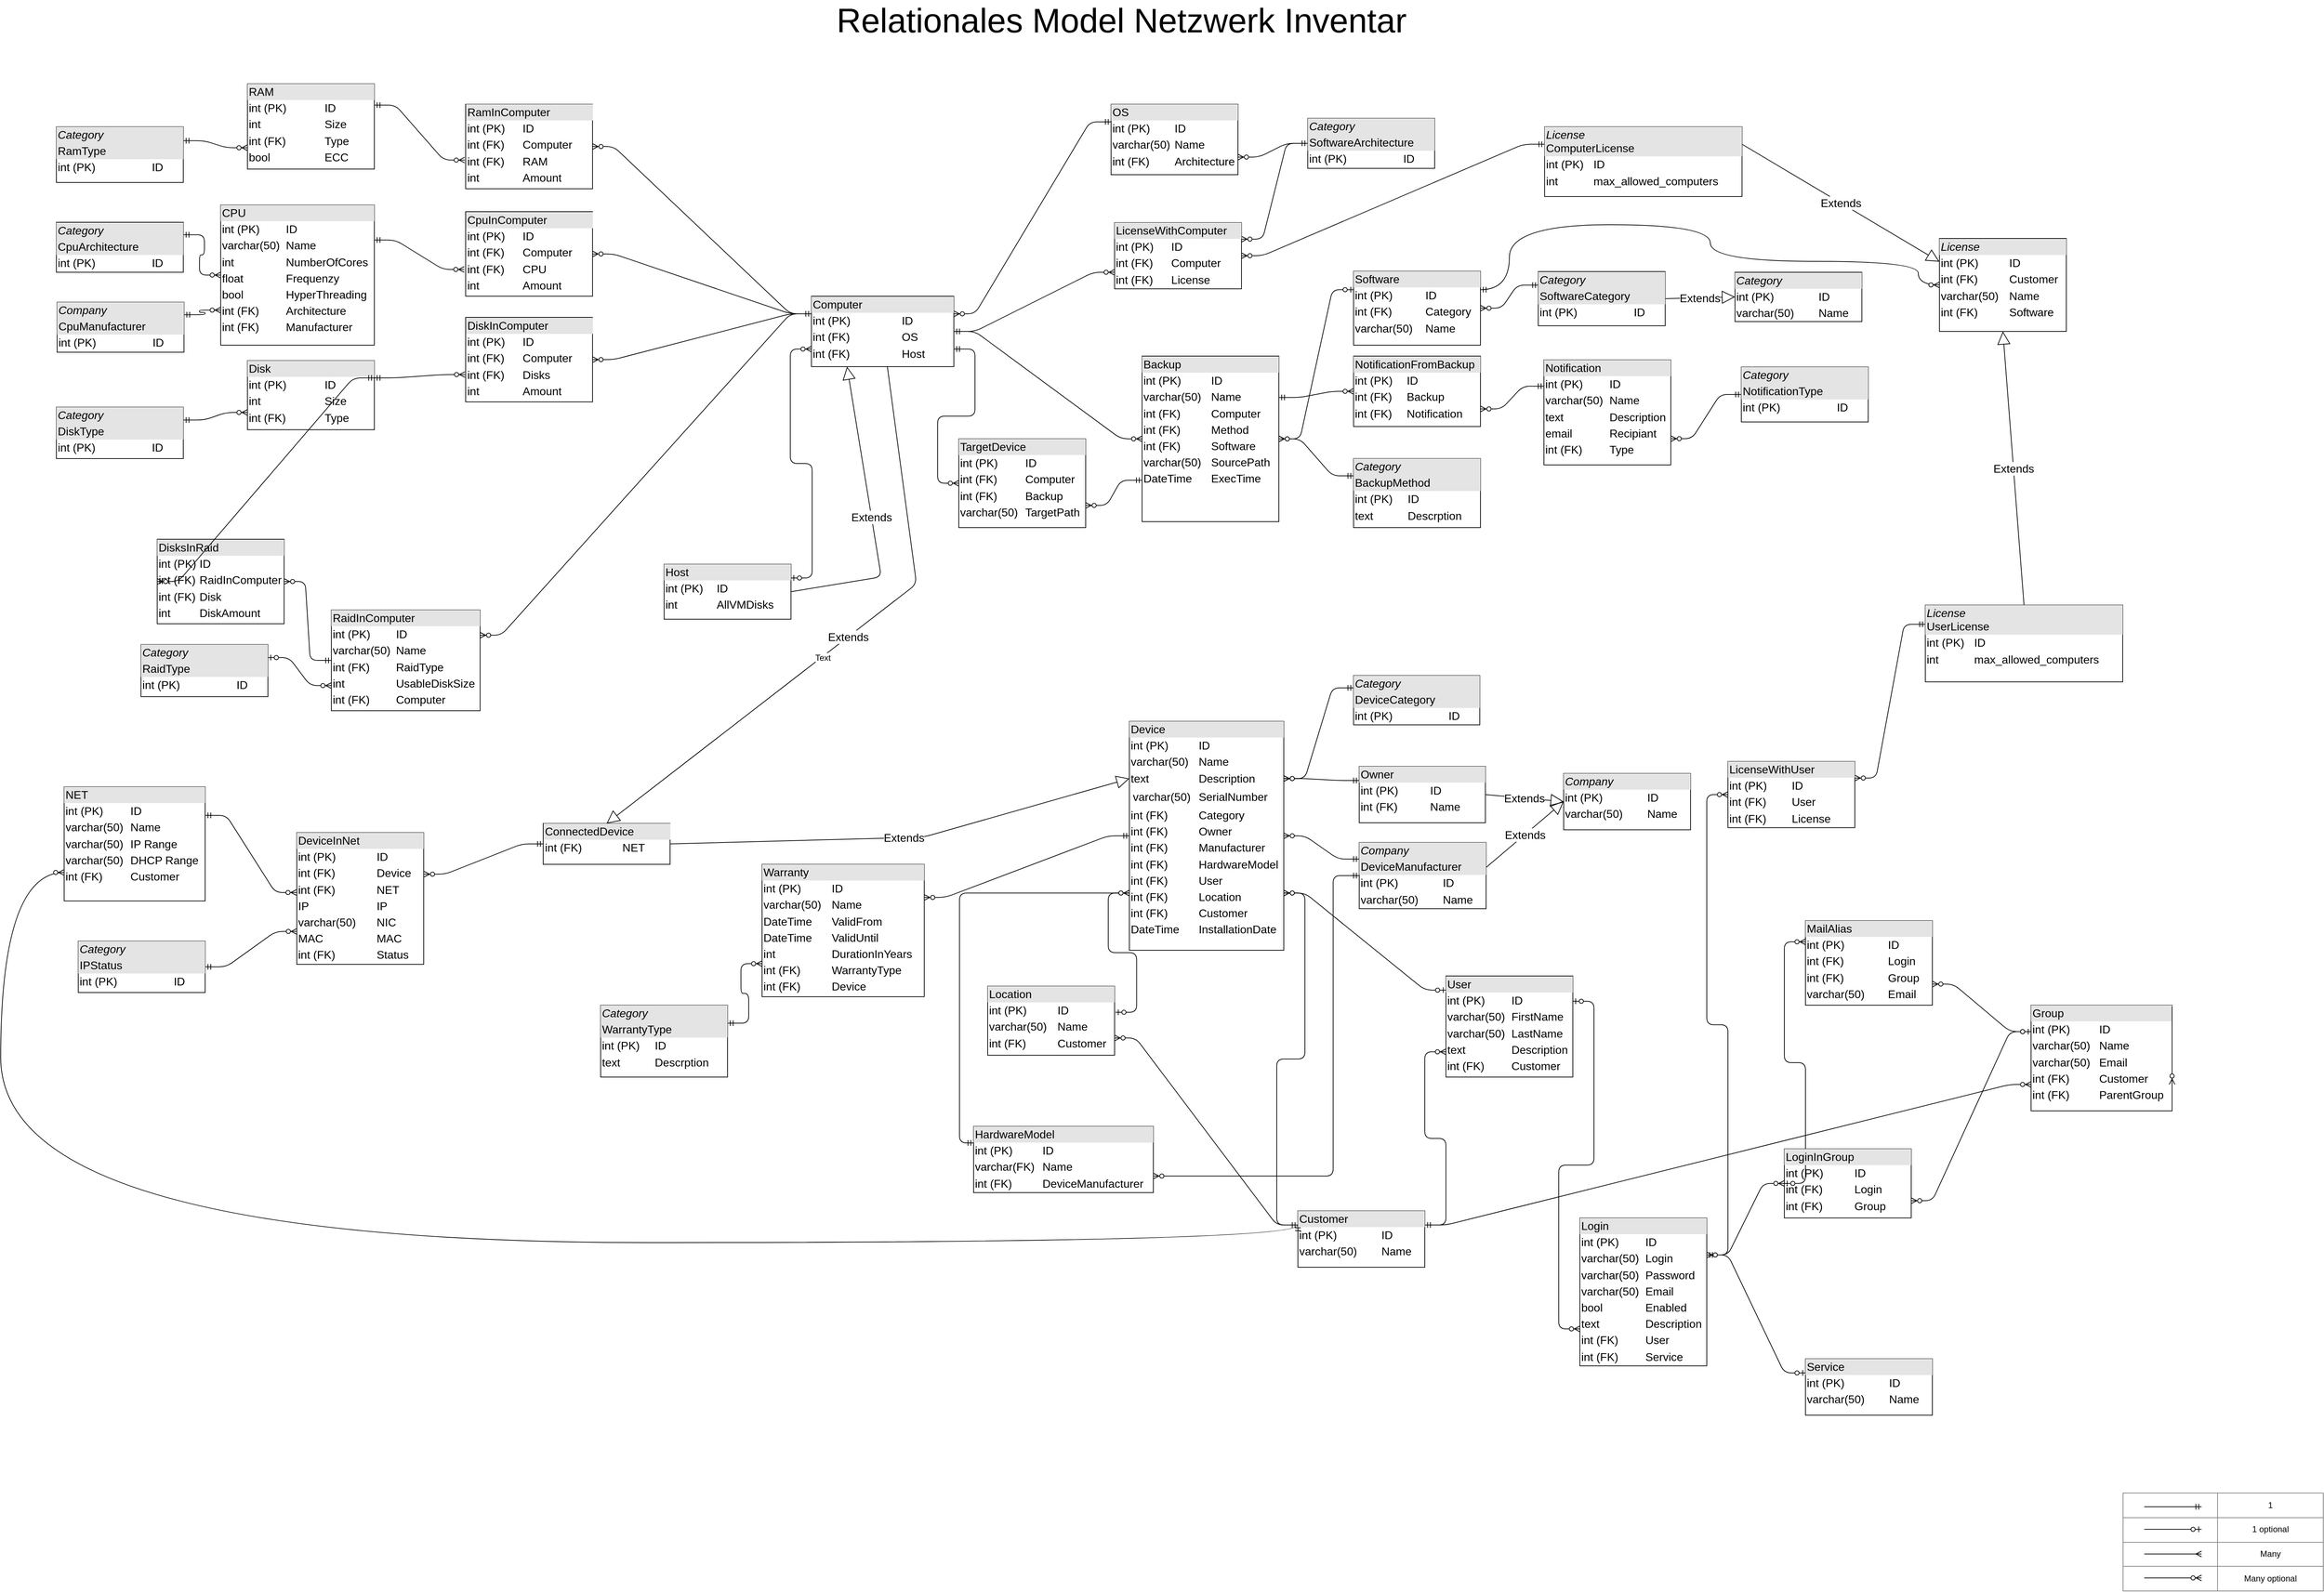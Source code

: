 <mxfile version="20.7.4" type="device"><diagram id="594d6491-e9ec-02f9-0b96-bfaf76a69a53" name="Page-1"><mxGraphModel dx="4097" dy="2843" grid="1" gridSize="10" guides="1" tooltips="1" connect="1" arrows="1" fold="1" page="1" pageScale="1" pageWidth="4681" pageHeight="3300" background="#ffffff" math="0" shadow="0"><root><mxCell id="0"/><mxCell id="1" parent="0"/><mxCell id="2" value="&lt;div style=&quot;box-sizing: border-box ; width: 100% ; background: #e4e4e4 ; padding: 2px&quot;&gt;&lt;i&gt;Company&lt;/i&gt;&lt;/div&gt;&lt;table style=&quot;width: 100% ; font-size: 1em&quot; cellspacing=&quot;0&quot; cellpadding=&quot;2&quot;&gt;&lt;tbody&gt;&lt;tr&gt;&lt;td&gt;int (PK)&lt;br&gt;&lt;/td&gt;&lt;td&gt;ID&lt;/td&gt;&lt;/tr&gt;&lt;tr&gt;&lt;td&gt;varchar(50)&lt;br&gt;&lt;/td&gt;&lt;td&gt;Name&lt;br&gt;&lt;/td&gt;&lt;/tr&gt;&lt;tr&gt;&lt;td&gt;&lt;br&gt;&lt;/td&gt;&lt;td&gt;&lt;br&gt;&lt;/td&gt;&lt;/tr&gt;&lt;/tbody&gt;&lt;/table&gt;" style="verticalAlign=top;align=left;overflow=fill;html=1;fillColor=none;gradientColor=none;fontSize=16;" parent="1" vertex="1"><mxGeometry x="2277" y="1209" width="180" height="80" as="geometry"/></mxCell><mxCell id="3" value="&lt;div style=&quot;box-sizing: border-box ; width: 100% ; background: #e4e4e4 ; padding: 2px&quot;&gt;NET&lt;/div&gt;&lt;table style=&quot;width: 100% ; font-size: 1em&quot; cellspacing=&quot;0&quot; cellpadding=&quot;2&quot;&gt;&lt;tbody&gt;&lt;tr&gt;&lt;td&gt;int (PK)&lt;br&gt;&lt;/td&gt;&lt;td&gt;ID&lt;/td&gt;&lt;/tr&gt;&lt;tr&gt;&lt;td&gt;varchar(50)&lt;br&gt;&lt;/td&gt;&lt;td&gt;Name&lt;br&gt;&lt;/td&gt;&lt;/tr&gt;&lt;tr&gt;&lt;td&gt;varchar(50)&lt;br&gt;&lt;/td&gt;&lt;td&gt;IP Range&lt;br&gt;&lt;/td&gt;&lt;/tr&gt;&lt;tr&gt;&lt;td&gt;varchar(50)&lt;br&gt;&lt;/td&gt;&lt;td&gt;DHCP Range&lt;/td&gt;&lt;/tr&gt;&lt;tr&gt;&lt;td&gt;int (FK)&lt;/td&gt;&lt;td&gt;Customer&lt;/td&gt;&lt;/tr&gt;&lt;tr&gt;&lt;td&gt;&lt;br&gt;&lt;/td&gt;&lt;td&gt;&lt;br&gt;&lt;/td&gt;&lt;/tr&gt;&lt;tr&gt;&lt;td&gt;&lt;br&gt;&lt;/td&gt;&lt;td&gt;&lt;br&gt;&lt;/td&gt;&lt;/tr&gt;&lt;/tbody&gt;&lt;/table&gt;" style="verticalAlign=top;align=left;overflow=fill;html=1;fillColor=none;gradientColor=none;fontSize=16;" parent="1" vertex="1"><mxGeometry x="150" y="1228" width="200" height="162" as="geometry"/></mxCell><mxCell id="4" value="&lt;div style=&quot;box-sizing: border-box ; width: 100% ; background: #e4e4e4 ; padding: 2px&quot;&gt;User&lt;/div&gt;&lt;table style=&quot;width: 100% ; font-size: 1em&quot; cellspacing=&quot;0&quot; cellpadding=&quot;2&quot;&gt;&lt;tbody&gt;&lt;tr&gt;&lt;td&gt;int (PK)&lt;br&gt;&lt;/td&gt;&lt;td&gt;ID&lt;/td&gt;&lt;/tr&gt;&lt;tr&gt;&lt;td&gt;varchar(50)&lt;br&gt;&lt;/td&gt;&lt;td&gt;FirstName&lt;br&gt;&lt;/td&gt;&lt;/tr&gt;&lt;tr&gt;&lt;td&gt;varchar(50)&lt;/td&gt;&lt;td&gt;LastName&lt;/td&gt;&lt;/tr&gt;&lt;tr&gt;&lt;td&gt;text&lt;/td&gt;&lt;td&gt;Description&lt;/td&gt;&lt;/tr&gt;&lt;tr&gt;&lt;td&gt;int (FK)&lt;/td&gt;&lt;td&gt;Customer&lt;/td&gt;&lt;/tr&gt;&lt;/tbody&gt;&lt;/table&gt;" style="verticalAlign=top;align=left;overflow=fill;html=1;fillColor=none;gradientColor=none;fontSize=16;" parent="1" vertex="1"><mxGeometry x="2110" y="1496.5" width="180" height="143.5" as="geometry"/></mxCell><mxCell id="6" value="&lt;div style=&quot;box-sizing: border-box ; width: 100% ; background: #e4e4e4 ; padding: 2px&quot;&gt;CPU&lt;/div&gt;&lt;table style=&quot;width: 100% ; font-size: 1em&quot; cellspacing=&quot;0&quot; cellpadding=&quot;2&quot;&gt;&lt;tbody&gt;&lt;tr&gt;&lt;td&gt;int (PK)&lt;br&gt;&lt;/td&gt;&lt;td&gt;ID&lt;/td&gt;&lt;/tr&gt;&lt;tr&gt;&lt;td&gt;varchar(50)&lt;br&gt;&lt;/td&gt;&lt;td&gt;Name&lt;br&gt;&lt;/td&gt;&lt;/tr&gt;&lt;tr&gt;&lt;td&gt;int&lt;/td&gt;&lt;td&gt;NumberOfCores&lt;/td&gt;&lt;/tr&gt;&lt;tr&gt;&lt;td&gt;float&lt;/td&gt;&lt;td&gt;Frequenzy&lt;/td&gt;&lt;/tr&gt;&lt;tr&gt;&lt;td&gt;bool&lt;/td&gt;&lt;td&gt;HyperThreading&lt;/td&gt;&lt;/tr&gt;&lt;tr&gt;&lt;td&gt;int (FK)&lt;/td&gt;&lt;td&gt;Architecture&lt;/td&gt;&lt;/tr&gt;&lt;tr&gt;&lt;td&gt;int (FK)&lt;/td&gt;&lt;td&gt;Manufacturer&lt;/td&gt;&lt;/tr&gt;&lt;tr&gt;&lt;td&gt;&lt;br&gt;&lt;/td&gt;&lt;td&gt;&lt;br&gt;&lt;/td&gt;&lt;/tr&gt;&lt;/tbody&gt;&lt;/table&gt;" style="verticalAlign=top;align=left;overflow=fill;html=1;fillColor=none;gradientColor=none;fontSize=16;" parent="1" vertex="1"><mxGeometry x="372" y="402" width="218" height="199" as="geometry"/></mxCell><mxCell id="8" value="&lt;div style=&quot;box-sizing: border-box ; width: 100% ; background: #e4e4e4 ; padding: 2px&quot;&gt;Device&lt;/div&gt;&lt;table style=&quot;width: 100% ; font-size: 1em&quot; cellspacing=&quot;0&quot; cellpadding=&quot;2&quot;&gt;&lt;tbody&gt;&lt;tr&gt;&lt;td&gt;int (PK)&lt;br&gt;&lt;/td&gt;&lt;td&gt;ID&lt;/td&gt;&lt;/tr&gt;&lt;tr&gt;&lt;td&gt;varchar(50)&lt;br&gt;&lt;/td&gt;&lt;td&gt;Name&lt;br&gt;&lt;/td&gt;&lt;/tr&gt;&lt;tr&gt;&lt;td&gt;text&lt;/td&gt;&lt;td&gt;Description&lt;/td&gt;&lt;/tr&gt;&lt;tr&gt;&lt;td&gt;&lt;table&gt;&lt;tbody&gt;&lt;tr&gt;&lt;td&gt;varchar(50)&lt;br&gt;&lt;/td&gt;&lt;/tr&gt;&lt;/tbody&gt;&lt;/table&gt;&lt;/td&gt;&lt;td&gt;SerialNumber&lt;br&gt;&lt;/td&gt;&lt;/tr&gt;&lt;tr&gt;&lt;td&gt;int (FK)&lt;/td&gt;&lt;td&gt;Category&lt;/td&gt;&lt;/tr&gt;&lt;tr&gt;&lt;td&gt;int (FK)&lt;br&gt;&lt;/td&gt;&lt;td&gt;Owner&lt;br&gt;&lt;/td&gt;&lt;/tr&gt;&lt;tr&gt;&lt;td&gt;int (FK)&lt;br&gt;&lt;/td&gt;&lt;td&gt;Manufacturer&lt;br&gt;&lt;/td&gt;&lt;/tr&gt;&lt;tr&gt;&lt;td&gt;int (FK)&lt;/td&gt;&lt;td&gt;HardwareModel&lt;/td&gt;&lt;/tr&gt;&lt;tr&gt;&lt;td&gt;int (FK)&lt;br&gt;&lt;/td&gt;&lt;td&gt;User&lt;br&gt;&lt;/td&gt;&lt;/tr&gt;&lt;tr&gt;&lt;td&gt;int (FK)&lt;/td&gt;&lt;td&gt;Location&lt;/td&gt;&lt;/tr&gt;&lt;tr&gt;&lt;td&gt;int (FK)&lt;/td&gt;&lt;td&gt;Customer&lt;/td&gt;&lt;/tr&gt;&lt;tr&gt;&lt;td&gt;DateTime&lt;/td&gt;&lt;td&gt;InstallationDate&lt;/td&gt;&lt;/tr&gt;&lt;/tbody&gt;&lt;/table&gt;" style="verticalAlign=top;align=left;overflow=fill;html=1;fillColor=none;gradientColor=none;fontSize=16;" parent="1" vertex="1"><mxGeometry x="1661" y="1135" width="219" height="325" as="geometry"/></mxCell><mxCell id="9" value="&lt;div style=&quot;box-sizing: border-box ; width: 100% ; background: #e4e4e4 ; padding: 2px&quot;&gt;Computer&lt;/div&gt;&lt;table style=&quot;width: 100% ; font-size: 1em&quot; cellspacing=&quot;0&quot; cellpadding=&quot;2&quot;&gt;&lt;tbody&gt;&lt;tr&gt;&lt;td&gt;int (PK)&lt;br&gt;&lt;/td&gt;&lt;td&gt;&lt;br&gt;&lt;/td&gt;&lt;td&gt;ID&lt;/td&gt;&lt;/tr&gt;&lt;tr&gt;&lt;td&gt;int (FK)&lt;/td&gt;&lt;td&gt;&lt;br&gt;&lt;/td&gt;&lt;td&gt;OS&lt;/td&gt;&lt;/tr&gt;&lt;tr&gt;&lt;td&gt;int (FK)&lt;/td&gt;&lt;td&gt;&lt;br&gt;&lt;/td&gt;&lt;td&gt;Host&lt;/td&gt;&lt;/tr&gt;&lt;/tbody&gt;&lt;/table&gt;" style="verticalAlign=top;align=left;overflow=fill;html=1;fillColor=none;gradientColor=none;fontSize=16;" parent="1" vertex="1"><mxGeometry x="1210" y="531.5" width="202" height="100" as="geometry"/></mxCell><mxCell id="11" value="&lt;div style=&quot;box-sizing: border-box ; width: 100% ; background: #e4e4e4 ; padding: 2px&quot;&gt;&lt;i&gt;Company&lt;/i&gt;&lt;br&gt;&lt;/div&gt;&lt;div style=&quot;box-sizing: border-box ; width: 100% ; background: #e4e4e4 ; padding: 2px&quot;&gt;DeviceManufacturer&lt;/div&gt;&lt;table style=&quot;width: 100% ; font-size: 1em&quot; cellspacing=&quot;0&quot; cellpadding=&quot;2&quot;&gt;&lt;tbody&gt;&lt;tr&gt;&lt;td&gt;int (PK)&lt;br&gt;&lt;/td&gt;&lt;td&gt;ID&lt;/td&gt;&lt;/tr&gt;&lt;tr&gt;&lt;td&gt;varchar(50)&lt;/td&gt;&lt;td&gt;Name&lt;br&gt;&lt;/td&gt;&lt;/tr&gt;&lt;tr&gt;&lt;td&gt;&lt;br&gt;&lt;/td&gt;&lt;td&gt;&lt;br&gt;&lt;/td&gt;&lt;/tr&gt;&lt;/tbody&gt;&lt;/table&gt;" style="verticalAlign=top;align=left;overflow=fill;html=1;fillColor=none;gradientColor=none;fontSize=16;" parent="1" vertex="1"><mxGeometry x="1987" y="1307" width="180" height="94" as="geometry"/></mxCell><mxCell id="12" value="&lt;div style=&quot;box-sizing: border-box ; width: 100% ; background: #e4e4e4 ; padding: 2px&quot;&gt;ConnectedDevice&lt;/div&gt;&lt;table style=&quot;width: 100% ; font-size: 1em&quot; cellspacing=&quot;0&quot; cellpadding=&quot;2&quot;&gt;&lt;tbody&gt;&lt;tr&gt;&lt;td&gt;int (FK)&lt;/td&gt;&lt;td&gt;NET&lt;/td&gt;&lt;/tr&gt;&lt;/tbody&gt;&lt;/table&gt;" style="verticalAlign=top;align=left;overflow=fill;html=1;fillColor=none;gradientColor=none;fontSize=16;" parent="1" vertex="1"><mxGeometry x="829.5" y="1280" width="180" height="58" as="geometry"/></mxCell><mxCell id="13" value="&lt;div style=&quot;box-sizing: border-box ; width: 100% ; background: #e4e4e4 ; padding: 2px&quot;&gt;&lt;i&gt;Category&lt;/i&gt;&lt;/div&gt;&lt;div style=&quot;box-sizing: border-box ; width: 100% ; background: #e4e4e4 ; padding: 2px&quot;&gt;SoftwareCategory&lt;br&gt;&lt;/div&gt;&lt;table style=&quot;width: 100% ; font-size: 1em&quot; cellspacing=&quot;0&quot; cellpadding=&quot;2&quot;&gt;&lt;tbody&gt;&lt;tr&gt;&lt;td&gt;int (PK)&lt;br&gt;&lt;/td&gt;&lt;td&gt;ID&lt;/td&gt;&lt;/tr&gt;&lt;tr&gt;&lt;td&gt;&lt;br&gt;&lt;/td&gt;&lt;td&gt;&lt;br&gt;&lt;/td&gt;&lt;/tr&gt;&lt;/tbody&gt;&lt;/table&gt;" style="verticalAlign=top;align=left;overflow=fill;html=1;fillColor=none;gradientColor=none;fontSize=16;" parent="1" vertex="1"><mxGeometry x="2241" y="496.5" width="180" height="77" as="geometry"/></mxCell><mxCell id="14" value="&lt;div style=&quot;box-sizing: border-box ; width: 100% ; background: #e4e4e4 ; padding: 2px&quot;&gt;Backup&lt;/div&gt;&lt;table style=&quot;width: 100% ; font-size: 1em&quot; cellspacing=&quot;0&quot; cellpadding=&quot;2&quot;&gt;&lt;tbody&gt;&lt;tr&gt;&lt;td&gt;int (PK)&lt;br&gt;&lt;/td&gt;&lt;td&gt;ID&lt;/td&gt;&lt;/tr&gt;&lt;tr&gt;&lt;td&gt;varchar(50)&lt;br&gt;&lt;/td&gt;&lt;td&gt;Name&lt;br&gt;&lt;/td&gt;&lt;/tr&gt;&lt;tr&gt;&lt;td&gt;int (FK)&lt;br&gt;&lt;/td&gt;&lt;td&gt;Computer&lt;br&gt;&lt;/td&gt;&lt;/tr&gt;&lt;tr&gt;&lt;td&gt;int (FK)&lt;br&gt;&lt;/td&gt;&lt;td&gt;Method&lt;/td&gt;&lt;/tr&gt;&lt;tr&gt;&lt;td&gt;int (FK)&lt;/td&gt;&lt;td&gt;Software&lt;/td&gt;&lt;/tr&gt;&lt;tr&gt;&lt;td&gt;varchar(50)&lt;/td&gt;&lt;td&gt;SourcePath&lt;/td&gt;&lt;/tr&gt;&lt;tr&gt;&lt;td&gt;DateTime&lt;/td&gt;&lt;td&gt;ExecTime&lt;/td&gt;&lt;/tr&gt;&lt;/tbody&gt;&lt;/table&gt;" style="verticalAlign=top;align=left;overflow=fill;html=1;fillColor=none;gradientColor=none;fontSize=16;" parent="1" vertex="1"><mxGeometry x="1679" y="616.5" width="194" height="235" as="geometry"/></mxCell><mxCell id="16" value="&lt;div style=&quot;box-sizing: border-box ; width: 100% ; background: #e4e4e4 ; padding: 2px&quot;&gt;RAM&lt;/div&gt;&lt;table style=&quot;width: 100% ; font-size: 1em&quot; cellspacing=&quot;0&quot; cellpadding=&quot;2&quot;&gt;&lt;tbody&gt;&lt;tr&gt;&lt;td&gt;int (PK)&lt;br&gt;&lt;/td&gt;&lt;td&gt;ID&lt;/td&gt;&lt;/tr&gt;&lt;tr&gt;&lt;td&gt;int&lt;/td&gt;&lt;td&gt;Size&lt;/td&gt;&lt;/tr&gt;&lt;tr&gt;&lt;td&gt;int (FK)&lt;/td&gt;&lt;td&gt;Type&lt;/td&gt;&lt;/tr&gt;&lt;tr&gt;&lt;td&gt;bool&lt;/td&gt;&lt;td&gt;ECC&lt;/td&gt;&lt;/tr&gt;&lt;/tbody&gt;&lt;/table&gt;" style="verticalAlign=top;align=left;overflow=fill;html=1;fillColor=none;gradientColor=none;fontSize=16;" parent="1" vertex="1"><mxGeometry x="410" y="230" width="180" height="121" as="geometry"/></mxCell><mxCell id="17" value="&lt;div style=&quot;box-sizing: border-box ; width: 100% ; background: #e4e4e4 ; padding: 2px&quot;&gt;Disk&lt;/div&gt;&lt;table style=&quot;width: 100% ; font-size: 1em&quot; cellspacing=&quot;0&quot; cellpadding=&quot;2&quot;&gt;&lt;tbody&gt;&lt;tr&gt;&lt;td&gt;int (PK)&lt;br&gt;&lt;/td&gt;&lt;td&gt;ID&lt;/td&gt;&lt;/tr&gt;&lt;tr&gt;&lt;td&gt;int&lt;/td&gt;&lt;td&gt;Size&lt;/td&gt;&lt;/tr&gt;&lt;tr&gt;&lt;td&gt;int (FK)&lt;/td&gt;&lt;td&gt;Type&lt;/td&gt;&lt;/tr&gt;&lt;/tbody&gt;&lt;/table&gt;" style="verticalAlign=top;align=left;overflow=fill;html=1;fillColor=none;gradientColor=none;fontSize=16;" parent="1" vertex="1"><mxGeometry x="410" y="623" width="180" height="98" as="geometry"/></mxCell><mxCell id="19" value="&lt;div style=&quot;box-sizing: border-box ; width: 100% ; background: #e4e4e4 ; padding: 2px&quot;&gt;DeviceInNet&lt;/div&gt;&lt;table style=&quot;width: 100% ; font-size: 1em&quot; cellspacing=&quot;0&quot; cellpadding=&quot;2&quot;&gt;&lt;tbody&gt;&lt;tr&gt;&lt;td&gt;int (PK)&lt;br&gt;&lt;/td&gt;&lt;td&gt;ID&lt;/td&gt;&lt;/tr&gt;&lt;tr&gt;&lt;td&gt;int (FK)&lt;br&gt;&lt;/td&gt;&lt;td&gt;Device&lt;br&gt;&lt;/td&gt;&lt;/tr&gt;&lt;tr&gt;&lt;td&gt;int (FK)&lt;/td&gt;&lt;td&gt;NET&lt;br&gt;&lt;/td&gt;&lt;/tr&gt;&lt;tr&gt;&lt;td&gt;IP&lt;/td&gt;&lt;td&gt;IP&lt;/td&gt;&lt;/tr&gt;&lt;tr&gt;&lt;td&gt;varchar(50)&lt;/td&gt;&lt;td&gt;NIC&lt;/td&gt;&lt;/tr&gt;&lt;tr&gt;&lt;td&gt;MAC&lt;/td&gt;&lt;td&gt;MAC&lt;/td&gt;&lt;/tr&gt;&lt;tr&gt;&lt;td&gt;int (FK)&lt;/td&gt;&lt;td&gt;Status&lt;/td&gt;&lt;/tr&gt;&lt;/tbody&gt;&lt;/table&gt;" style="verticalAlign=top;align=left;overflow=fill;html=1;fillColor=none;gradientColor=none;fontSize=16;" parent="1" vertex="1"><mxGeometry x="480" y="1293" width="180" height="187" as="geometry"/></mxCell><mxCell id="21" value="&lt;div style=&quot;box-sizing: border-box ; width: 100% ; background: #e4e4e4 ; padding: 2px&quot;&gt;LicenseWithComputer&lt;/div&gt;&lt;table style=&quot;width: 100% ; font-size: 1em&quot; cellspacing=&quot;0&quot; cellpadding=&quot;2&quot;&gt;&lt;tbody&gt;&lt;tr&gt;&lt;td&gt;int (PK)&lt;br&gt;&lt;/td&gt;&lt;td&gt;ID&lt;/td&gt;&lt;/tr&gt;&lt;tr&gt;&lt;td&gt;int (FK)&lt;br&gt;&lt;/td&gt;&lt;td&gt;Computer&lt;br&gt;&lt;/td&gt;&lt;/tr&gt;&lt;tr&gt;&lt;td&gt;int (FK)&lt;br&gt;&lt;/td&gt;&lt;td&gt;License&lt;br&gt;&lt;/td&gt;&lt;/tr&gt;&lt;tr&gt;&lt;td&gt;&lt;br&gt;&lt;/td&gt;&lt;td&gt;&lt;br&gt;&lt;/td&gt;&lt;/tr&gt;&lt;/tbody&gt;&lt;/table&gt;" style="verticalAlign=top;align=left;overflow=fill;html=1;fillColor=none;gradientColor=none;fontSize=16;" parent="1" vertex="1"><mxGeometry x="1640" y="427" width="180" height="94" as="geometry"/></mxCell><mxCell id="27" value="&lt;div style=&quot;box-sizing: border-box ; width: 100% ; background: #e4e4e4 ; padding: 2px&quot;&gt;Software&lt;/div&gt;&lt;table style=&quot;width: 100% ; font-size: 1em&quot; cellspacing=&quot;0&quot; cellpadding=&quot;2&quot;&gt;&lt;tbody&gt;&lt;tr&gt;&lt;td&gt;int (PK)&lt;br&gt;&lt;/td&gt;&lt;td&gt;ID&lt;/td&gt;&lt;/tr&gt;&lt;tr&gt;&lt;td&gt;int (FK)&lt;br&gt;&lt;/td&gt;&lt;td&gt;Category&lt;br&gt;&lt;/td&gt;&lt;/tr&gt;&lt;tr&gt;&lt;td&gt;varchar(50)&lt;br&gt;&lt;/td&gt;&lt;td&gt;Name&lt;/td&gt;&lt;/tr&gt;&lt;/tbody&gt;&lt;/table&gt;" style="verticalAlign=top;align=left;overflow=fill;html=1;fillColor=none;gradientColor=none;fontSize=16;" parent="1" vertex="1"><mxGeometry x="1979" y="496" width="180" height="105" as="geometry"/></mxCell><mxCell id="31" value="&lt;div style=&quot;box-sizing: border-box ; width: 100% ; background: #e4e4e4 ; padding: 2px&quot;&gt;RamInComputer&lt;br&gt;&lt;/div&gt;&lt;table style=&quot;width: 100% ; font-size: 1em&quot; cellspacing=&quot;0&quot; cellpadding=&quot;2&quot;&gt;&lt;tbody&gt;&lt;tr&gt;&lt;td&gt;int (PK)&lt;br&gt;&lt;/td&gt;&lt;td&gt;ID&lt;/td&gt;&lt;/tr&gt;&lt;tr&gt;&lt;td&gt;int (FK)&lt;br&gt;&lt;/td&gt;&lt;td&gt;Computer&lt;br&gt;&lt;/td&gt;&lt;/tr&gt;&lt;tr&gt;&lt;td&gt;int (FK)&lt;br&gt;&lt;/td&gt;&lt;td&gt;RAM&lt;br&gt;&lt;/td&gt;&lt;/tr&gt;&lt;tr&gt;&lt;td&gt;int&lt;br&gt;&lt;/td&gt;&lt;td&gt;Amount&lt;br&gt;&lt;/td&gt;&lt;/tr&gt;&lt;tr&gt;&lt;td&gt;&lt;br&gt;&lt;/td&gt;&lt;td&gt;&lt;br&gt;&lt;/td&gt;&lt;/tr&gt;&lt;/tbody&gt;&lt;/table&gt;" style="verticalAlign=top;align=left;overflow=fill;html=1;fillColor=none;gradientColor=none;fontSize=16;" parent="1" vertex="1"><mxGeometry x="719.5" y="259" width="180" height="120" as="geometry"/></mxCell><mxCell id="32" value="&lt;div style=&quot;box-sizing: border-box ; width: 100% ; background: #e4e4e4 ; padding: 2px&quot;&gt;DiskInComputer&lt;br&gt;&lt;/div&gt;&lt;table style=&quot;width: 100% ; font-size: 1em&quot; cellspacing=&quot;0&quot; cellpadding=&quot;2&quot;&gt;&lt;tbody&gt;&lt;tr&gt;&lt;td&gt;int (PK)&lt;br&gt;&lt;/td&gt;&lt;td&gt;ID&lt;/td&gt;&lt;/tr&gt;&lt;tr&gt;&lt;td&gt;int (FK)&lt;br&gt;&lt;/td&gt;&lt;td&gt;Computer&lt;br&gt;&lt;/td&gt;&lt;/tr&gt;&lt;tr&gt;&lt;td&gt;int (FK)&lt;br&gt;&lt;/td&gt;&lt;td&gt;Disks&lt;br&gt;&lt;/td&gt;&lt;/tr&gt;&lt;tr&gt;&lt;td&gt;int&lt;br&gt;&lt;/td&gt;&lt;td&gt;Amount&lt;br&gt;&lt;/td&gt;&lt;/tr&gt;&lt;tr&gt;&lt;td&gt;&lt;br&gt;&lt;/td&gt;&lt;td&gt;&lt;br&gt;&lt;/td&gt;&lt;/tr&gt;&lt;/tbody&gt;&lt;/table&gt;" style="verticalAlign=top;align=left;overflow=fill;html=1;fillColor=none;gradientColor=none;fontSize=16;" parent="1" vertex="1"><mxGeometry x="719.5" y="561.5" width="180" height="120" as="geometry"/></mxCell><mxCell id="33" value="&lt;div style=&quot;box-sizing: border-box ; width: 100% ; background: #e4e4e4 ; padding: 2px&quot;&gt;CpuInComputer&lt;br&gt;&lt;/div&gt;&lt;table style=&quot;width: 100% ; font-size: 1em&quot; cellspacing=&quot;0&quot; cellpadding=&quot;2&quot;&gt;&lt;tbody&gt;&lt;tr&gt;&lt;td&gt;int (PK)&lt;br&gt;&lt;/td&gt;&lt;td&gt;ID&lt;/td&gt;&lt;/tr&gt;&lt;tr&gt;&lt;td&gt;int (FK)&lt;br&gt;&lt;/td&gt;&lt;td&gt;Computer&lt;br&gt;&lt;/td&gt;&lt;/tr&gt;&lt;tr&gt;&lt;td&gt;int (FK)&lt;br&gt;&lt;/td&gt;&lt;td&gt;CPU&lt;/td&gt;&lt;/tr&gt;&lt;tr&gt;&lt;td&gt;int&lt;br&gt;&lt;/td&gt;&lt;td&gt;Amount&lt;br&gt;&lt;/td&gt;&lt;/tr&gt;&lt;tr&gt;&lt;td&gt;&lt;br&gt;&lt;/td&gt;&lt;td&gt;&lt;br&gt;&lt;/td&gt;&lt;/tr&gt;&lt;/tbody&gt;&lt;/table&gt;" style="verticalAlign=top;align=left;overflow=fill;html=1;fillColor=none;gradientColor=none;fontSize=16;" parent="1" vertex="1"><mxGeometry x="719.5" y="411.5" width="180" height="120" as="geometry"/></mxCell><mxCell id="35" value="&lt;div style=&quot;box-sizing: border-box ; width: 100% ; background: #e4e4e4 ; padding: 2px&quot;&gt;RaidInComputer&lt;br&gt;&lt;/div&gt;&lt;table style=&quot;width: 100% ; font-size: 1em&quot; cellspacing=&quot;0&quot; cellpadding=&quot;2&quot;&gt;&lt;tbody&gt;&lt;tr&gt;&lt;td&gt;int (PK)&lt;br&gt;&lt;/td&gt;&lt;td&gt;ID&lt;/td&gt;&lt;/tr&gt;&lt;tr&gt;&lt;td&gt;varchar(50)&lt;br&gt;&lt;/td&gt;&lt;td&gt;Name&lt;br&gt;&lt;/td&gt;&lt;/tr&gt;&lt;tr&gt;&lt;td&gt;int (FK)&lt;/td&gt;&lt;td&gt;RaidType&lt;/td&gt;&lt;/tr&gt;&lt;tr&gt;&lt;td&gt;int&lt;/td&gt;&lt;td&gt;UsableDiskSize&lt;/td&gt;&lt;/tr&gt;&lt;tr&gt;&lt;td&gt;int (FK)&lt;/td&gt;&lt;td&gt;Computer&lt;/td&gt;&lt;/tr&gt;&lt;/tbody&gt;&lt;/table&gt;" style="verticalAlign=top;align=left;overflow=fill;html=1;fillColor=none;gradientColor=none;fontSize=16;" parent="1" vertex="1"><mxGeometry x="529" y="977" width="211" height="143" as="geometry"/></mxCell><mxCell id="43" value="&lt;div style=&quot;box-sizing: border-box ; width: 100% ; background: #e4e4e4 ; padding: 2px&quot;&gt;&lt;i&gt;Category&lt;/i&gt;&lt;br&gt;&lt;/div&gt;&lt;div style=&quot;box-sizing: border-box ; width: 100% ; background: #e4e4e4 ; padding: 2px&quot;&gt;BackupMethod&lt;/div&gt;&lt;table style=&quot;width: 100% ; font-size: 1em&quot; cellspacing=&quot;0&quot; cellpadding=&quot;2&quot;&gt;&lt;tbody&gt;&lt;tr&gt;&lt;td&gt;int (PK)&lt;br&gt;&lt;/td&gt;&lt;td&gt;ID&lt;/td&gt;&lt;/tr&gt;&lt;tr&gt;&lt;td&gt;text&lt;/td&gt;&lt;td&gt;Descrption&lt;/td&gt;&lt;/tr&gt;&lt;/tbody&gt;&lt;/table&gt;" style="verticalAlign=top;align=left;overflow=fill;html=1;fillColor=none;gradientColor=none;fontSize=16;" parent="1" vertex="1"><mxGeometry x="1979" y="762" width="180" height="98" as="geometry"/></mxCell><mxCell id="49" value="Extends" style="endArrow=block;endSize=16;endFill=0;html=1;fontSize=16;entryX=0.5;entryY=0;" parent="1" source="9" target="12" edge="1"><mxGeometry width="160" relative="1" as="geometry"><mxPoint x="1238.5" y="1389.5" as="sourcePoint"/><mxPoint x="1508.5" y="1159.5" as="targetPoint"/><Array as="points"><mxPoint x="1359" y="940"/></Array></mxGeometry></mxCell><mxCell id="188" value="Text" style="text;html=1;resizable=0;points=[];align=center;verticalAlign=middle;labelBackgroundColor=#ffffff;" parent="49" vertex="1" connectable="0"><mxGeometry x="0.043" y="-38" relative="1" as="geometry"><mxPoint x="1" y="49" as="offset"/></mxGeometry></mxCell><mxCell id="53" value="Extends" style="endArrow=block;endSize=16;endFill=0;html=1;fontSize=16;entryX=0;entryY=0.25;exitX=1;exitY=0.5;" parent="1" source="12" target="8" edge="1"><mxGeometry width="160" relative="1" as="geometry"><mxPoint x="1421.053" y="899.5" as="sourcePoint"/><mxPoint x="1208.643" y="1259.643" as="targetPoint"/><Array as="points"><mxPoint x="1368.5" y="1299.5"/></Array></mxGeometry></mxCell><mxCell id="60" value="&lt;div style=&quot;box-sizing: border-box ; width: 100% ; background: #e4e4e4 ; padding: 2px&quot;&gt;Warranty&lt;br&gt;&lt;/div&gt;&lt;table style=&quot;width: 100% ; font-size: 1em&quot; cellspacing=&quot;0&quot; cellpadding=&quot;2&quot;&gt;&lt;tbody&gt;&lt;tr&gt;&lt;td&gt;int (PK)&lt;br&gt;&lt;/td&gt;&lt;td&gt;ID&lt;/td&gt;&lt;/tr&gt;&lt;tr&gt;&lt;td&gt;varchar(50)&lt;/td&gt;&lt;td&gt;Name&lt;/td&gt;&lt;/tr&gt;&lt;tr&gt;&lt;td&gt;DateTime&lt;br&gt;&lt;/td&gt;&lt;td&gt;ValidFrom&lt;/td&gt;&lt;/tr&gt;&lt;tr&gt;&lt;td&gt;DateTime&lt;/td&gt;&lt;td&gt;ValidUntil&lt;/td&gt;&lt;/tr&gt;&lt;tr&gt;&lt;td&gt;int&lt;/td&gt;&lt;td&gt;DurationInYears&lt;br&gt;&lt;/td&gt;&lt;/tr&gt;&lt;tr&gt;&lt;td&gt;int (FK)&lt;/td&gt;&lt;td&gt;WarrantyType&lt;/td&gt;&lt;/tr&gt;&lt;tr&gt;&lt;td&gt;int (FK)&lt;/td&gt;&lt;td&gt;Device&lt;/td&gt;&lt;/tr&gt;&lt;/tbody&gt;&lt;/table&gt;" style="verticalAlign=top;align=left;overflow=fill;html=1;fillColor=none;gradientColor=none;fontSize=16;" parent="1" vertex="1"><mxGeometry x="1140" y="1338" width="230" height="188" as="geometry"/></mxCell><mxCell id="62" value="&lt;div style=&quot;box-sizing: border-box ; width: 100% ; background: #e4e4e4 ; padding: 2px&quot;&gt;MailAlias&lt;/div&gt;&lt;table style=&quot;width: 100% ; font-size: 1em&quot; cellspacing=&quot;0&quot; cellpadding=&quot;2&quot;&gt;&lt;tbody&gt;&lt;tr&gt;&lt;td&gt;int (PK)&lt;br&gt;&lt;/td&gt;&lt;td&gt;ID&lt;/td&gt;&lt;/tr&gt;&lt;tr&gt;&lt;td&gt;int (FK)&lt;/td&gt;&lt;td&gt;Login&lt;/td&gt;&lt;/tr&gt;&lt;tr&gt;&lt;td&gt;int (FK)&lt;/td&gt;&lt;td&gt;Group&lt;/td&gt;&lt;/tr&gt;&lt;tr&gt;&lt;td&gt;varchar(50)&lt;br&gt;&lt;/td&gt;&lt;td&gt;Email&lt;br&gt;&lt;/td&gt;&lt;/tr&gt;&lt;/tbody&gt;&lt;/table&gt;" style="verticalAlign=top;align=left;overflow=fill;html=1;fillColor=none;gradientColor=none;fontSize=16;" parent="1" vertex="1"><mxGeometry x="2620" y="1418" width="180" height="120" as="geometry"/></mxCell><mxCell id="82" value="" style="edgeStyle=entityRelationEdgeStyle;fontSize=12;html=1;endArrow=ERzeroToMany;endFill=1;exitX=0;exitY=0.5;startArrow=ERzeroToOne;startFill=1;exitDx=0;exitDy=0;entryX=0;entryY=0.25;entryDx=0;entryDy=0;" parent="1" source="165" target="62" edge="1"><mxGeometry width="100" height="100" relative="1" as="geometry"><mxPoint x="2260" y="1876" as="sourcePoint"/><mxPoint x="2580" y="1450" as="targetPoint"/></mxGeometry></mxCell><mxCell id="85" value="" style="edgeStyle=entityRelationEdgeStyle;fontSize=12;html=1;endArrow=ERzeroToOne;endFill=1;exitX=1;exitY=0.75;entryX=0.001;entryY=0.14;entryPerimeter=0;startArrow=ERzeroToMany;startFill=1;" parent="1" source="8" target="4" edge="1"><mxGeometry width="100" height="100" relative="1" as="geometry"><mxPoint x="1909.879" y="1466.879" as="sourcePoint"/><mxPoint x="1660.5" y="1577.5" as="targetPoint"/></mxGeometry></mxCell><mxCell id="89" value="" style="edgeStyle=entityRelationEdgeStyle;fontSize=12;html=1;endArrow=ERmandOne;endFill=0;entryX=0;entryY=0.25;startArrow=ERzeroToMany;startFill=1;exitX=1;exitY=0.5;" parent="1" source="8" target="11" edge="1"><mxGeometry width="100" height="100" relative="1" as="geometry"><mxPoint x="1850" y="1241.5" as="sourcePoint"/><mxPoint x="1951.07" y="1262.756" as="targetPoint"/></mxGeometry></mxCell><mxCell id="92" value="&lt;div style=&quot;box-sizing: border-box ; width: 100% ; background: #e4e4e4 ; padding: 2px&quot;&gt;Owner&lt;/div&gt;&lt;table style=&quot;width: 100% ; font-size: 1em&quot; cellspacing=&quot;0&quot; cellpadding=&quot;2&quot;&gt;&lt;tbody&gt;&lt;tr&gt;&lt;td&gt;int (PK)&lt;br&gt;&lt;/td&gt;&lt;td&gt;ID&lt;/td&gt;&lt;/tr&gt;&lt;tr&gt;&lt;td&gt;int (FK)&lt;br&gt;&lt;/td&gt;&lt;td&gt;Name&lt;br&gt;&lt;/td&gt;&lt;/tr&gt;&lt;tr&gt;&lt;td&gt;&lt;br&gt;&lt;/td&gt;&lt;td&gt;&lt;br&gt;&lt;/td&gt;&lt;/tr&gt;&lt;/tbody&gt;&lt;/table&gt;" style="verticalAlign=top;align=left;overflow=fill;html=1;fillColor=none;gradientColor=none;fontSize=16;" parent="1" vertex="1"><mxGeometry x="1987" y="1199" width="179" height="80" as="geometry"/></mxCell><mxCell id="93" value="" style="edgeStyle=entityRelationEdgeStyle;fontSize=12;html=1;endArrow=ERmandOne;endFill=0;startArrow=ERzeroToMany;startFill=1;exitX=1;exitY=0.25;entryX=0;entryY=0.25;" parent="1" source="8" target="92" edge="1"><mxGeometry width="100" height="100" relative="1" as="geometry"><mxPoint x="1850" y="1217.5" as="sourcePoint"/><mxPoint x="1949" y="1160.5" as="targetPoint"/></mxGeometry></mxCell><mxCell id="94" value="Extends" style="endArrow=block;endSize=16;endFill=0;html=1;fontSize=16;entryX=0;entryY=0.5;exitX=1;exitY=0.5;" parent="1" source="92" target="2" edge="1"><mxGeometry width="160" relative="1" as="geometry"><mxPoint x="1689.553" y="889" as="sourcePoint"/><mxPoint x="1477" y="1249" as="targetPoint"/><Array as="points"/></mxGeometry></mxCell><mxCell id="95" value="Extends" style="endArrow=block;endSize=16;endFill=0;html=1;fontSize=16;entryX=0;entryY=0.5;exitX=1.001;exitY=0.375;exitPerimeter=0;" parent="1" source="11" target="2" edge="1"><mxGeometry width="160" relative="1" as="geometry"><mxPoint x="2169" y="1337" as="sourcePoint"/><mxPoint x="2287" y="1259" as="targetPoint"/><Array as="points"/></mxGeometry></mxCell><mxCell id="97" value="" style="edgeStyle=entityRelationEdgeStyle;fontSize=12;html=1;endArrow=ERmandOne;endFill=0;entryX=0;entryY=0.5;exitX=1;exitY=0.25;startArrow=ERzeroToMany;startFill=1;" parent="1" source="60" target="8" edge="1"><mxGeometry width="100" height="100" relative="1" as="geometry"><mxPoint x="1250.5" y="1517.5" as="sourcePoint"/><mxPoint x="1418.5" y="1387.5" as="targetPoint"/></mxGeometry></mxCell><mxCell id="98" value="" style="edgeStyle=entityRelationEdgeStyle;fontSize=12;html=1;endArrow=ERmandOne;entryX=0;entryY=0.5;startArrow=ERzeroToMany;startFill=1;" parent="1" target="12" edge="1"><mxGeometry width="100" height="100" relative="1" as="geometry"><mxPoint x="660.5" y="1352" as="sourcePoint"/><mxPoint x="801.5" y="1398" as="targetPoint"/></mxGeometry></mxCell><mxCell id="99" value="" style="edgeStyle=entityRelationEdgeStyle;fontSize=12;html=1;endArrow=ERzeroToMany;exitX=1;exitY=0.25;startArrow=ERmandOne;startFill=0;endFill=1;" parent="1" source="3" edge="1"><mxGeometry width="100" height="100" relative="1" as="geometry"><mxPoint x="310" y="1419.5" as="sourcePoint"/><mxPoint x="479.5" y="1378" as="targetPoint"/></mxGeometry></mxCell><mxCell id="100" value="" style="edgeStyle=entityRelationEdgeStyle;fontSize=12;html=1;endArrow=ERzeroToMany;exitX=1;exitY=0.25;startArrow=ERmandOne;startFill=0;endFill=1;entryX=-0.005;entryY=0.677;entryPerimeter=0;" parent="1" source="17" target="32" edge="1"><mxGeometry width="100" height="100" relative="1" as="geometry"><mxPoint x="581.333" y="539.333" as="sourcePoint"/><mxPoint x="711" y="651.5" as="targetPoint"/></mxGeometry></mxCell><mxCell id="101" value="" style="edgeStyle=entityRelationEdgeStyle;fontSize=12;html=1;endArrow=ERzeroToMany;startArrow=ERmandOne;startFill=0;endFill=1;entryX=-0.007;entryY=0.66;entryPerimeter=0;exitX=1;exitY=0.25;" parent="1" source="16" target="31" edge="1"><mxGeometry width="100" height="100" relative="1" as="geometry"><mxPoint x="591.5" y="291.5" as="sourcePoint"/><mxPoint x="731.0" y="379" as="targetPoint"/></mxGeometry></mxCell><mxCell id="102" value="" style="edgeStyle=entityRelationEdgeStyle;fontSize=12;html=1;endArrow=ERzeroToMany;exitX=1;exitY=0.25;startArrow=ERmandOne;startFill=0;endFill=1;" parent="1" source="6" edge="1"><mxGeometry width="100" height="100" relative="1" as="geometry"><mxPoint x="581.333" y="385.333" as="sourcePoint"/><mxPoint x="717.5" y="493.5" as="targetPoint"/></mxGeometry></mxCell><mxCell id="103" value="" style="edgeStyle=entityRelationEdgeStyle;fontSize=12;html=1;endArrow=ERmandOne;startArrow=ERzeroToMany;startFill=1;endFill=0;exitX=1;exitY=0.5;entryX=0;entryY=0.25;" parent="1" source="31" target="9" edge="1"><mxGeometry width="100" height="100" relative="1" as="geometry"><mxPoint x="1010.5" y="759.5" as="sourcePoint"/><mxPoint x="1286.5" y="754.5" as="targetPoint"/></mxGeometry></mxCell><mxCell id="104" value="" style="edgeStyle=entityRelationEdgeStyle;fontSize=12;html=1;endArrow=ERmandOne;startArrow=ERzeroToMany;startFill=1;endFill=0;entryX=0;entryY=0.25;exitX=1;exitY=0.5;" parent="1" source="33" target="9" edge="1"><mxGeometry width="100" height="100" relative="1" as="geometry"><mxPoint x="948.5" y="806.879" as="sourcePoint"/><mxPoint x="1296.776" y="764.81" as="targetPoint"/></mxGeometry></mxCell><mxCell id="105" value="" style="edgeStyle=entityRelationEdgeStyle;fontSize=12;html=1;endArrow=ERmandOne;startArrow=ERzeroToMany;startFill=1;endFill=0;entryX=0;entryY=0.25;exitX=1;exitY=0.5;" parent="1" source="32" target="9" edge="1"><mxGeometry width="100" height="100" relative="1" as="geometry"><mxPoint x="940" y="1089.379" as="sourcePoint"/><mxPoint x="1288.276" y="1047.31" as="targetPoint"/></mxGeometry></mxCell><mxCell id="109" value="" style="edgeStyle=entityRelationEdgeStyle;fontSize=12;html=1;endArrow=ERzeroToMany;exitX=1;exitY=0.25;startArrow=ERzeroToOne;startFill=1;endFill=1;entryX=0;entryY=0.75;" parent="1" source="166" target="35" edge="1"><mxGeometry width="100" height="100" relative="1" as="geometry"><mxPoint x="857.069" y="755.069" as="sourcePoint"/><mxPoint x="1013.621" y="789.552" as="targetPoint"/></mxGeometry></mxCell><mxCell id="111" value="&lt;div style=&quot;box-sizing: border-box ; width: 100% ; background: #e4e4e4 ; padding: 2px&quot;&gt;Location&lt;/div&gt;&lt;table style=&quot;width: 100% ; font-size: 1em&quot; cellspacing=&quot;0&quot; cellpadding=&quot;2&quot;&gt;&lt;tbody&gt;&lt;tr&gt;&lt;td&gt;int (PK)&lt;br&gt;&lt;/td&gt;&lt;td&gt;ID&lt;/td&gt;&lt;/tr&gt;&lt;tr&gt;&lt;td&gt;varchar(50)&lt;br&gt;&lt;/td&gt;&lt;td&gt;Name&lt;br&gt;&lt;/td&gt;&lt;/tr&gt;&lt;tr&gt;&lt;td&gt;int (FK)&lt;/td&gt;&lt;td&gt;Customer&lt;/td&gt;&lt;/tr&gt;&lt;tr&gt;&lt;td&gt;&lt;br&gt;&lt;/td&gt;&lt;td&gt;&lt;br&gt;&lt;/td&gt;&lt;/tr&gt;&lt;/tbody&gt;&lt;/table&gt;" style="verticalAlign=top;align=left;overflow=fill;html=1;fillColor=none;gradientColor=none;fontSize=16;" parent="1" vertex="1"><mxGeometry x="1460" y="1511" width="180" height="98" as="geometry"/></mxCell><mxCell id="112" value="" style="edgeStyle=entityRelationEdgeStyle;fontSize=12;html=1;endArrow=ERzeroToMany;endFill=1;entryX=0;entryY=0.75;exitX=1.007;exitY=0.378;exitPerimeter=0;startArrow=ERzeroToOne;startFill=1;" parent="1" source="111" target="8" edge="1"><mxGeometry width="100" height="100" relative="1" as="geometry"><mxPoint x="1340.286" y="1507.643" as="sourcePoint"/><mxPoint x="1448.286" y="1480.786" as="targetPoint"/></mxGeometry></mxCell><mxCell id="113" value="" style="edgeStyle=entityRelationEdgeStyle;fontSize=12;html=1;endArrow=ERzeroToMany;startArrow=ERmandOne;exitX=1;exitY=0.5;entryX=0;entryY=0.5;" parent="1" source="9" target="14" edge="1"><mxGeometry width="100" height="100" relative="1" as="geometry"><mxPoint x="1618.5" y="1109.5" as="sourcePoint"/><mxPoint x="1718.5" y="1009.5" as="targetPoint"/></mxGeometry></mxCell><mxCell id="114" value="" style="edgeStyle=entityRelationEdgeStyle;fontSize=12;html=1;endArrow=ERzeroToMany;startArrow=ERmandOne;exitX=1;exitY=0.5;entryX=0;entryY=0.75;" parent="1" source="9" target="21" edge="1"><mxGeometry width="100" height="100" relative="1" as="geometry"><mxPoint x="1478.845" y="771.707" as="sourcePoint"/><mxPoint x="1538.155" y="974.466" as="targetPoint"/></mxGeometry></mxCell><mxCell id="115" value="" style="edgeStyle=entityRelationEdgeStyle;fontSize=12;html=1;endArrow=ERmandOne;startArrow=ERzeroToMany;exitX=1;exitY=0.5;entryX=0;entryY=0.25;startFill=1;endFill=0;entryDx=0;entryDy=0;" parent="1" source="21" target="-Lb4kKhNQXtFqkJuloxT-228" edge="1"><mxGeometry width="100" height="100" relative="1" as="geometry"><mxPoint x="1595" y="478.667" as="sourcePoint"/><mxPoint x="1650" y="486" as="targetPoint"/></mxGeometry></mxCell><mxCell id="117" value="" style="edgeStyle=entityRelationEdgeStyle;fontSize=12;html=1;endArrow=ERmandOne;endFill=0;entryX=0;entryY=0.25;exitX=1;exitY=0.5;startArrow=ERzeroToMany;startFill=1;" parent="1" source="27" target="13" edge="1"><mxGeometry width="100" height="100" relative="1" as="geometry"><mxPoint x="2319" y="779.5" as="sourcePoint"/><mxPoint x="2419" y="679.5" as="targetPoint"/></mxGeometry></mxCell><mxCell id="119" value="" style="edgeStyle=entityRelationEdgeStyle;fontSize=12;html=1;endArrow=ERmandOne;startArrow=ERzeroToMany;exitX=1;exitY=0.5;entryX=0;entryY=0.25;startFill=1;endFill=0;" parent="1" source="14" target="43" edge="1"><mxGeometry width="100" height="100" relative="1" as="geometry"><mxPoint x="1820.143" y="511" as="sourcePoint"/><mxPoint x="1875" y="538.429" as="targetPoint"/></mxGeometry></mxCell><mxCell id="121" value="&lt;font style=&quot;font-size: 48px&quot;&gt;Relationales Model Netzwerk Inventar&lt;/font&gt;" style="text;html=1;strokeColor=none;fillColor=none;align=center;verticalAlign=middle;whiteSpace=wrap;rounded=0;" parent="1" vertex="1"><mxGeometry x="1172" y="120" width="956" height="40" as="geometry"/></mxCell><mxCell id="133" value="&lt;div style=&quot;box-sizing: border-box ; width: 100% ; background: #e4e4e4 ; padding: 2px&quot;&gt;&lt;i&gt;Category&lt;/i&gt;&lt;br&gt;&lt;/div&gt;&lt;div style=&quot;box-sizing: border-box ; width: 100% ; background: #e4e4e4 ; padding: 2px&quot;&gt;WarrantyType&lt;/div&gt;&lt;table style=&quot;width: 100% ; font-size: 1em&quot; cellspacing=&quot;0&quot; cellpadding=&quot;2&quot;&gt;&lt;tbody&gt;&lt;tr&gt;&lt;td&gt;int (PK)&lt;br&gt;&lt;/td&gt;&lt;td&gt;ID&lt;/td&gt;&lt;/tr&gt;&lt;tr&gt;&lt;td&gt;text&lt;/td&gt;&lt;td&gt;Descrption&lt;/td&gt;&lt;/tr&gt;&lt;/tbody&gt;&lt;/table&gt;" style="verticalAlign=top;align=left;overflow=fill;html=1;fillColor=none;gradientColor=none;fontSize=16;" parent="1" vertex="1"><mxGeometry x="911" y="1538" width="180" height="102" as="geometry"/></mxCell><mxCell id="135" value="" style="edgeStyle=entityRelationEdgeStyle;fontSize=12;html=1;endArrow=ERzeroToMany;entryX=0;entryY=0.75;startArrow=ERmandOne;startFill=0;exitX=1;exitY=0.25;endFill=1;" parent="1" source="133" target="60" edge="1"><mxGeometry width="100" height="100" relative="1" as="geometry"><mxPoint x="949.5" y="1331.5" as="sourcePoint"/><mxPoint x="1118.845" y="1299.293" as="targetPoint"/></mxGeometry></mxCell><mxCell id="140" value="&lt;div style=&quot;box-sizing: border-box ; width: 100% ; background: #e4e4e4 ; padding: 2px&quot;&gt;Customer&lt;/div&gt;&lt;table style=&quot;width: 100% ; font-size: 1em&quot; cellspacing=&quot;0&quot; cellpadding=&quot;2&quot;&gt;&lt;tbody&gt;&lt;tr&gt;&lt;td&gt;int (PK)&lt;br&gt;&lt;/td&gt;&lt;td&gt;ID&lt;/td&gt;&lt;/tr&gt;&lt;tr&gt;&lt;td&gt;varchar(50)&lt;br&gt;&lt;/td&gt;&lt;td&gt;Name&lt;br&gt;&lt;/td&gt;&lt;/tr&gt;&lt;tr&gt;&lt;td&gt;&lt;br&gt;&lt;/td&gt;&lt;td&gt;&lt;br&gt;&lt;/td&gt;&lt;/tr&gt;&lt;/tbody&gt;&lt;/table&gt;" style="verticalAlign=top;align=left;overflow=fill;html=1;fillColor=none;gradientColor=none;fontSize=16;" parent="1" vertex="1"><mxGeometry x="1900" y="1830" width="180" height="80" as="geometry"/></mxCell><mxCell id="141" value="&lt;div style=&quot;box-sizing: border-box ; width: 100% ; background: #e4e4e4 ; padding: 2px&quot;&gt;&lt;i&gt;Category&lt;/i&gt;&lt;br&gt;&lt;/div&gt;&lt;div style=&quot;box-sizing: border-box ; width: 100% ; background: #e4e4e4 ; padding: 2px&quot;&gt;RamType&lt;br&gt;&lt;/div&gt;&lt;table style=&quot;width: 100% ; font-size: 1em&quot; cellspacing=&quot;0&quot; cellpadding=&quot;2&quot;&gt;&lt;tbody&gt;&lt;tr&gt;&lt;td&gt;int (PK)&lt;br&gt;&lt;/td&gt;&lt;td&gt;ID&lt;/td&gt;&lt;/tr&gt;&lt;tr&gt;&lt;td&gt;&lt;br&gt;&lt;/td&gt;&lt;td&gt;&lt;br&gt;&lt;/td&gt;&lt;/tr&gt;&lt;/tbody&gt;&lt;/table&gt;" style="verticalAlign=top;align=left;overflow=fill;html=1;fillColor=none;gradientColor=none;fontSize=16;" parent="1" vertex="1"><mxGeometry x="139" y="291" width="180" height="79" as="geometry"/></mxCell><mxCell id="143" value="" style="edgeStyle=entityRelationEdgeStyle;fontSize=12;html=1;endArrow=ERzeroToMany;startArrow=ERmandOne;startFill=0;endFill=1;entryX=0;entryY=0.75;exitX=1;exitY=0.25;" parent="1" source="141" target="16" edge="1"><mxGeometry width="100" height="100" relative="1" as="geometry"><mxPoint x="599.845" y="275.086" as="sourcePoint"/><mxPoint x="728.121" y="348.19" as="targetPoint"/></mxGeometry></mxCell><mxCell id="144" value="&lt;div style=&quot;box-sizing: border-box ; width: 100% ; background: #e4e4e4 ; padding: 2px&quot;&gt;&lt;i&gt;Category&lt;/i&gt;&lt;br&gt;&lt;/div&gt;&lt;div style=&quot;box-sizing: border-box ; width: 100% ; background: #e4e4e4 ; padding: 2px&quot;&gt;CpuArchitecture&lt;/div&gt;&lt;table style=&quot;width: 100% ; font-size: 1em&quot; cellspacing=&quot;0&quot; cellpadding=&quot;2&quot;&gt;&lt;tbody&gt;&lt;tr&gt;&lt;td&gt;int (PK)&lt;br&gt;&lt;/td&gt;&lt;td&gt;ID&lt;/td&gt;&lt;/tr&gt;&lt;tr&gt;&lt;td&gt;&lt;br&gt;&lt;/td&gt;&lt;td&gt;&lt;br&gt;&lt;/td&gt;&lt;/tr&gt;&lt;/tbody&gt;&lt;/table&gt;" style="verticalAlign=top;align=left;overflow=fill;html=1;fillColor=none;gradientColor=none;fontSize=16;" parent="1" vertex="1"><mxGeometry x="139" y="426.5" width="180" height="71" as="geometry"/></mxCell><mxCell id="146" value="" style="edgeStyle=entityRelationEdgeStyle;fontSize=12;html=1;endArrow=ERzeroToMany;startArrow=ERmandOne;startFill=0;endFill=1;entryX=0;entryY=0.5;exitX=1;exitY=0.25;" parent="1" source="144" target="6" edge="1"><mxGeometry width="100" height="100" relative="1" as="geometry"><mxPoint x="361.224" y="290.259" as="sourcePoint"/><mxPoint x="419.845" y="345.431" as="targetPoint"/></mxGeometry></mxCell><mxCell id="149" value="&lt;div style=&quot;box-sizing: border-box ; width: 100% ; background: #e4e4e4 ; padding: 2px&quot;&gt;Host&lt;/div&gt;&lt;table style=&quot;width: 100% ; font-size: 1em&quot; cellspacing=&quot;0&quot; cellpadding=&quot;2&quot;&gt;&lt;tbody&gt;&lt;tr&gt;&lt;td&gt;int (PK)&lt;br&gt;&lt;/td&gt;&lt;td&gt;ID&lt;/td&gt;&lt;/tr&gt;&lt;tr&gt;&lt;td&gt;int&lt;/td&gt;&lt;td&gt;AllVMDisks&lt;br&gt;&lt;/td&gt;&lt;/tr&gt;&lt;tr&gt;&lt;td&gt;&lt;br&gt;&lt;/td&gt;&lt;td&gt;&lt;br&gt;&lt;/td&gt;&lt;/tr&gt;&lt;/tbody&gt;&lt;/table&gt;" style="verticalAlign=top;align=left;overflow=fill;html=1;fillColor=none;gradientColor=none;fontSize=16;" parent="1" vertex="1"><mxGeometry x="1001" y="912" width="180" height="78" as="geometry"/></mxCell><mxCell id="150" value="" style="edgeStyle=entityRelationEdgeStyle;fontSize=12;html=1;endArrow=ERzeroToMany;startArrow=ERzeroToOne;startFill=1;endFill=1;entryX=0;entryY=0.75;exitX=1;exitY=0.25;" parent="1" source="149" target="9" edge="1"><mxGeometry width="100" height="100" relative="1" as="geometry"><mxPoint x="1250" y="636.5" as="sourcePoint"/><mxPoint x="1336.857" y="740.929" as="targetPoint"/></mxGeometry></mxCell><mxCell id="151" value="Extends" style="endArrow=block;endSize=16;endFill=0;html=1;fontSize=16;exitX=1;exitY=0.5;entryX=0.25;entryY=1;" parent="1" source="149" target="9" edge="1"><mxGeometry width="160" relative="1" as="geometry"><mxPoint x="1456.426" y="916.5" as="sourcePoint"/><mxPoint x="1300" y="956.5" as="targetPoint"/><Array as="points"><mxPoint x="1309" y="930"/></Array></mxGeometry></mxCell><mxCell id="152" value="&lt;div style=&quot;box-sizing: border-box ; width: 100% ; background: #e4e4e4 ; padding: 2px&quot;&gt;OS&lt;/div&gt;&lt;table style=&quot;width: 100% ; font-size: 1em&quot; cellspacing=&quot;0&quot; cellpadding=&quot;2&quot;&gt;&lt;tbody&gt;&lt;tr&gt;&lt;td&gt;int (PK)&lt;br&gt;&lt;/td&gt;&lt;td&gt;ID&lt;/td&gt;&lt;/tr&gt;&lt;tr&gt;&lt;td&gt;varchar(50)&lt;/td&gt;&lt;td&gt;Name&lt;br&gt;&lt;/td&gt;&lt;/tr&gt;&lt;tr&gt;&lt;td&gt;int (FK)&lt;br&gt;&lt;/td&gt;&lt;td&gt;Architecture&lt;/td&gt;&lt;/tr&gt;&lt;/tbody&gt;&lt;/table&gt;" style="verticalAlign=top;align=left;overflow=fill;html=1;fillColor=none;gradientColor=none;fontSize=16;" parent="1" vertex="1"><mxGeometry x="1635" y="259" width="180" height="100" as="geometry"/></mxCell><mxCell id="153" value="&lt;div style=&quot;box-sizing: border-box ; width: 100% ; background: #e4e4e4 ; padding: 2px&quot;&gt;&lt;i&gt;Category&lt;/i&gt;&lt;/div&gt;&lt;div style=&quot;box-sizing: border-box ; width: 100% ; background: #e4e4e4 ; padding: 2px&quot;&gt;SoftwareArchitecture&lt;br&gt;&lt;/div&gt;&lt;table style=&quot;width: 100% ; font-size: 1em&quot; cellspacing=&quot;0&quot; cellpadding=&quot;2&quot;&gt;&lt;tbody&gt;&lt;tr&gt;&lt;td&gt;int (PK)&lt;br&gt;&lt;/td&gt;&lt;td&gt;ID&lt;/td&gt;&lt;/tr&gt;&lt;tr&gt;&lt;td&gt;&lt;br&gt;&lt;/td&gt;&lt;td&gt;&lt;br&gt;&lt;/td&gt;&lt;/tr&gt;&lt;/tbody&gt;&lt;/table&gt;" style="verticalAlign=top;align=left;overflow=fill;html=1;fillColor=none;gradientColor=none;fontSize=16;" parent="1" vertex="1"><mxGeometry x="1914" y="279" width="180" height="71" as="geometry"/></mxCell><mxCell id="154" value="" style="edgeStyle=entityRelationEdgeStyle;fontSize=12;html=1;endArrow=ERmandOne;startArrow=ERzeroToMany;exitX=1;exitY=0.25;entryX=0;entryY=0.5;startFill=1;endFill=0;" parent="1" source="21" target="153" edge="1"><mxGeometry width="100" height="100" relative="1" as="geometry"><mxPoint x="1825" y="693" as="sourcePoint"/><mxPoint x="1880" y="685" as="targetPoint"/></mxGeometry></mxCell><mxCell id="155" value="" style="edgeStyle=entityRelationEdgeStyle;fontSize=12;html=1;endArrow=ERmandOne;startArrow=ERzeroToMany;exitX=1;exitY=0.75;entryX=0;entryY=0.5;startFill=1;endFill=0;" parent="1" source="152" target="153" edge="1"><mxGeometry width="100" height="100" relative="1" as="geometry"><mxPoint x="1825" y="501" as="sourcePoint"/><mxPoint x="1965" y="272" as="targetPoint"/></mxGeometry></mxCell><mxCell id="157" value="" style="edgeStyle=entityRelationEdgeStyle;fontSize=12;html=1;endArrow=ERmandOne;startArrow=ERzeroToMany;exitX=1;exitY=0.25;entryX=0;entryY=0.25;startFill=1;endFill=0;" parent="1" source="9" target="152" edge="1"><mxGeometry width="100" height="100" relative="1" as="geometry"><mxPoint x="1830" y="651.5" as="sourcePoint"/><mxPoint x="1929" y="636.5" as="targetPoint"/></mxGeometry></mxCell><mxCell id="158" value="&lt;div style=&quot;box-sizing: border-box ; width: 100% ; background: #e4e4e4 ; padding: 2px&quot;&gt;&lt;i&gt;Category&lt;/i&gt;&lt;br&gt;&lt;/div&gt;&lt;div style=&quot;box-sizing: border-box ; width: 100% ; background: #e4e4e4 ; padding: 2px&quot;&gt;DiskType&lt;/div&gt;&lt;table style=&quot;width: 100% ; font-size: 1em&quot; cellspacing=&quot;0&quot; cellpadding=&quot;2&quot;&gt;&lt;tbody&gt;&lt;tr&gt;&lt;td&gt;int (PK)&lt;br&gt;&lt;/td&gt;&lt;td&gt;ID&lt;/td&gt;&lt;/tr&gt;&lt;tr&gt;&lt;td&gt;&lt;br&gt;&lt;/td&gt;&lt;td&gt;&lt;br&gt;&lt;/td&gt;&lt;/tr&gt;&lt;/tbody&gt;&lt;/table&gt;" style="verticalAlign=top;align=left;overflow=fill;html=1;fillColor=none;gradientColor=none;fontSize=16;" parent="1" vertex="1"><mxGeometry x="139" y="689" width="180" height="73" as="geometry"/></mxCell><mxCell id="160" value="" style="edgeStyle=entityRelationEdgeStyle;fontSize=12;html=1;endArrow=ERzeroToMany;startArrow=ERmandOne;startFill=0;endFill=1;entryX=0;entryY=0.75;exitX=1;exitY=0.25;" parent="1" source="158" target="17" edge="1"><mxGeometry width="100" height="100" relative="1" as="geometry"><mxPoint x="319" y="528.714" as="sourcePoint"/><mxPoint x="381.286" y="562.429" as="targetPoint"/></mxGeometry></mxCell><mxCell id="161" value="&lt;div style=&quot;box-sizing: border-box ; width: 100% ; background: #e4e4e4 ; padding: 2px&quot;&gt;Group&lt;/div&gt;&lt;table style=&quot;width: 100% ; font-size: 1em&quot; cellspacing=&quot;0&quot; cellpadding=&quot;2&quot;&gt;&lt;tbody&gt;&lt;tr&gt;&lt;td&gt;int (PK)&lt;br&gt;&lt;/td&gt;&lt;td&gt;ID&lt;/td&gt;&lt;/tr&gt;&lt;tr&gt;&lt;td&gt;varchar(50)&lt;br&gt;&lt;/td&gt;&lt;td&gt;Name&lt;br&gt;&lt;/td&gt;&lt;/tr&gt;&lt;tr&gt;&lt;td&gt;varchar(50)&lt;/td&gt;&lt;td&gt;Email&lt;/td&gt;&lt;/tr&gt;&lt;tr&gt;&lt;td&gt;int (FK)&lt;/td&gt;&lt;td&gt;Customer&lt;/td&gt;&lt;/tr&gt;&lt;tr&gt;&lt;td&gt;int (FK)&lt;/td&gt;&lt;td&gt;ParentGroup&lt;/td&gt;&lt;/tr&gt;&lt;/tbody&gt;&lt;/table&gt;" style="verticalAlign=top;align=left;overflow=fill;html=1;fillColor=none;gradientColor=none;fontSize=16;" parent="1" vertex="1"><mxGeometry x="2940" y="1538" width="200" height="150" as="geometry"/></mxCell><mxCell id="165" value="&lt;div style=&quot;box-sizing: border-box ; width: 100% ; background: #e4e4e4 ; padding: 2px&quot;&gt;LoginInGroup&lt;/div&gt;&lt;table style=&quot;width: 100% ; font-size: 1em&quot; cellspacing=&quot;0&quot; cellpadding=&quot;2&quot;&gt;&lt;tbody&gt;&lt;tr&gt;&lt;td&gt;int (PK)&lt;br&gt;&lt;/td&gt;&lt;td&gt;ID&lt;/td&gt;&lt;/tr&gt;&lt;tr&gt;&lt;td&gt;int (FK)&lt;/td&gt;&lt;td&gt;Login&lt;/td&gt;&lt;/tr&gt;&lt;tr&gt;&lt;td&gt;int (FK)&lt;/td&gt;&lt;td&gt;Group&lt;br&gt;&lt;/td&gt;&lt;/tr&gt;&lt;tr&gt;&lt;td&gt;&lt;br&gt;&lt;/td&gt;&lt;td&gt;&lt;br&gt;&lt;/td&gt;&lt;/tr&gt;&lt;/tbody&gt;&lt;/table&gt;" style="verticalAlign=top;align=left;overflow=fill;html=1;fillColor=none;gradientColor=none;fontSize=16;" parent="1" vertex="1"><mxGeometry x="2590" y="1742" width="180" height="98" as="geometry"/></mxCell><mxCell id="166" value="&lt;div style=&quot;box-sizing: border-box ; width: 100% ; background: #e4e4e4 ; padding: 2px&quot;&gt;&lt;i&gt;Category&lt;/i&gt;&lt;br&gt;&lt;/div&gt;&lt;div style=&quot;box-sizing: border-box ; width: 100% ; background: #e4e4e4 ; padding: 2px&quot;&gt;RaidType&lt;br&gt;&lt;/div&gt;&lt;table style=&quot;width: 100% ; font-size: 1em&quot; cellspacing=&quot;0&quot; cellpadding=&quot;2&quot;&gt;&lt;tbody&gt;&lt;tr&gt;&lt;td&gt;int (PK)&lt;br&gt;&lt;/td&gt;&lt;td&gt;ID&lt;/td&gt;&lt;/tr&gt;&lt;tr&gt;&lt;td&gt;&lt;br&gt;&lt;/td&gt;&lt;td&gt;&lt;br&gt;&lt;/td&gt;&lt;/tr&gt;&lt;/tbody&gt;&lt;/table&gt;" style="verticalAlign=top;align=left;overflow=fill;html=1;fillColor=none;gradientColor=none;fontSize=16;" parent="1" vertex="1"><mxGeometry x="259" y="1026" width="180" height="74" as="geometry"/></mxCell><mxCell id="167" value="" style="edgeStyle=entityRelationEdgeStyle;fontSize=12;html=1;endArrow=ERmandOne;startArrow=ERzeroToMany;startFill=1;endFill=0;entryX=0;entryY=0.25;exitX=1;exitY=0.25;" parent="1" source="35" target="9" edge="1"><mxGeometry width="100" height="100" relative="1" as="geometry"><mxPoint x="920" y="701.786" as="sourcePoint"/><mxPoint x="1338.571" y="744.643" as="targetPoint"/></mxGeometry></mxCell><mxCell id="168" value="" style="edgeStyle=entityRelationEdgeStyle;fontSize=12;html=1;endArrow=ERzeroToMany;endFill=1;exitX=1;exitY=0.25;entryX=0;entryY=0.5;startArrow=ERzeroToOne;startFill=1;exitDx=0;exitDy=0;" parent="1" source="9u3u5tG52CrzNqVvDX5--229" target="165" edge="1"><mxGeometry width="100" height="100" relative="1" as="geometry"><mxPoint x="2256.5" y="1706.5" as="sourcePoint"/><mxPoint x="2396.5" y="1709.5" as="targetPoint"/></mxGeometry></mxCell><mxCell id="169" value="" style="edgeStyle=entityRelationEdgeStyle;fontSize=12;html=1;endArrow=ERzeroToOne;endFill=1;exitX=1;exitY=0.75;entryX=0;entryY=0.25;startArrow=ERzeroToMany;startFill=1;" parent="1" source="165" target="161" edge="1"><mxGeometry width="100" height="100" relative="1" as="geometry"><mxPoint x="2621.559" y="1673.941" as="sourcePoint"/><mxPoint x="2721.559" y="1759.824" as="targetPoint"/></mxGeometry></mxCell><mxCell id="171" value="" style="edgeStyle=entityRelationEdgeStyle;fontSize=12;html=1;endArrow=ERzeroToMany;endFill=1;exitX=1;exitY=0.25;entryX=0;entryY=0.75;startArrow=ERmandOne;startFill=0;" parent="1" source="140" target="161" edge="1"><mxGeometry width="100" height="100" relative="1" as="geometry"><mxPoint x="1909" y="1506.5" as="sourcePoint"/><mxPoint x="2051" y="1618.5" as="targetPoint"/></mxGeometry></mxCell><mxCell id="172" value="" style="edgeStyle=entityRelationEdgeStyle;fontSize=12;html=1;endArrow=ERmandOne;endFill=0;entryX=0;entryY=0.25;exitX=1;exitY=0.75;startArrow=ERzeroToMany;startFill=1;" parent="1" source="111" target="140" edge="1"><mxGeometry width="100" height="100" relative="1" as="geometry"><mxPoint x="1401" y="1655.5" as="sourcePoint"/><mxPoint x="1438" y="1433.5" as="targetPoint"/></mxGeometry></mxCell><mxCell id="174" value="" style="edgeStyle=entityRelationEdgeStyle;fontSize=12;html=1;endArrow=ERmandOne;endFill=0;entryX=0;entryY=0.25;exitX=1;exitY=0.75;startArrow=ERzeroToMany;startFill=1;" parent="1" source="8" target="140" edge="1"><mxGeometry width="100" height="100" relative="1" as="geometry"><mxPoint x="1400" y="1692.5" as="sourcePoint"/><mxPoint x="1749" y="1806.5" as="targetPoint"/></mxGeometry></mxCell><mxCell id="175" value="&lt;div style=&quot;box-sizing: border-box ; width: 100% ; background: #e4e4e4 ; padding: 2px&quot;&gt;DisksInRaid&lt;br&gt;&lt;/div&gt;&lt;table style=&quot;width: 100% ; font-size: 1em&quot; cellspacing=&quot;0&quot; cellpadding=&quot;2&quot;&gt;&lt;tbody&gt;&lt;tr&gt;&lt;td&gt;int (PK)&lt;br&gt;&lt;/td&gt;&lt;td&gt;ID&lt;/td&gt;&lt;/tr&gt;&lt;tr&gt;&lt;td&gt;int (FK)&lt;br&gt;&lt;/td&gt;&lt;td&gt;RaidInComputer&lt;/td&gt;&lt;/tr&gt;&lt;tr&gt;&lt;td&gt;int (FK)&lt;br&gt;&lt;/td&gt;&lt;td&gt;Disk&lt;br&gt;&lt;/td&gt;&lt;/tr&gt;&lt;tr&gt;&lt;td&gt;int&lt;br&gt;&lt;/td&gt;&lt;td&gt;DiskAmount&lt;br&gt;&lt;/td&gt;&lt;/tr&gt;&lt;tr&gt;&lt;td&gt;&lt;br&gt;&lt;/td&gt;&lt;td&gt;&lt;br&gt;&lt;/td&gt;&lt;/tr&gt;&lt;/tbody&gt;&lt;/table&gt;" style="verticalAlign=top;align=left;overflow=fill;html=1;fillColor=none;gradientColor=none;fontSize=16;" parent="1" vertex="1"><mxGeometry x="282" y="876.5" width="180" height="120" as="geometry"/></mxCell><mxCell id="177" value="" style="edgeStyle=entityRelationEdgeStyle;fontSize=12;html=1;endArrow=ERmandOne;startArrow=ERzeroToMany;startFill=1;endFill=0;entryX=0;entryY=0.5;exitX=1;exitY=0.5;" parent="1" source="175" target="35" edge="1"><mxGeometry width="100" height="100" relative="1" as="geometry"><mxPoint x="608.059" y="764.382" as="sourcePoint"/><mxPoint x="997.471" y="771.441" as="targetPoint"/></mxGeometry></mxCell><mxCell id="178" value="" style="edgeStyle=entityRelationEdgeStyle;fontSize=12;html=1;endArrow=ERzeroToMany;exitX=1;exitY=0.25;startArrow=ERmandOne;startFill=0;endFill=1;entryX=0;entryY=0.5;" parent="1" source="17" target="175" edge="1"><mxGeometry width="100" height="100" relative="1" as="geometry"><mxPoint x="638.471" y="711.441" as="sourcePoint"/><mxPoint x="767.882" y="745.559" as="targetPoint"/></mxGeometry></mxCell><mxCell id="180" value="" style="group" parent="1" vertex="1" connectable="0"><mxGeometry x="3070" y="2230" width="284.5" height="140" as="geometry"/></mxCell><mxCell id="179" value="" style="group" parent="180" vertex="1" connectable="0"><mxGeometry width="284.5" height="140" as="geometry"/></mxCell><mxCell id="129" value="" style="group" parent="179" vertex="1" connectable="0"><mxGeometry width="284.5" height="140" as="geometry"/></mxCell><mxCell id="122" value="&lt;table border=&quot;1&quot; width=&quot;100%&quot; style=&quot;width: 100% ; height: 100% ; border-collapse: collapse&quot;&gt;&lt;tbody&gt;&lt;tr&gt;&lt;td align=&quot;center&quot;&gt;&amp;nbsp; &amp;nbsp; &amp;nbsp; &amp;nbsp; &amp;nbsp; &amp;nbsp; &amp;nbsp; &amp;nbsp; &amp;nbsp; &amp;nbsp;&amp;nbsp;&lt;/td&gt;&lt;td align=&quot;center&quot;&gt;1&lt;/td&gt;&lt;/tr&gt;&lt;tr&gt;&lt;td align=&quot;center&quot;&gt;&lt;/td&gt;&lt;td align=&quot;center&quot;&gt;1 optional&lt;/td&gt;&lt;/tr&gt;&lt;tr&gt;&lt;td align=&quot;center&quot;&gt;&lt;/td&gt;&lt;td align=&quot;center&quot;&gt;Many&lt;/td&gt;&lt;/tr&gt;&lt;tr&gt;&lt;td&gt;&lt;br&gt;&lt;/td&gt;&lt;td style=&quot;text-align: center&quot;&gt;Many optional&lt;/td&gt;&lt;/tr&gt;&lt;/tbody&gt;&lt;/table&gt;" style="text;html=1;strokeColor=none;fillColor=none;overflow=fill;" parent="129" vertex="1"><mxGeometry width="284.5" height="140" as="geometry"/></mxCell><mxCell id="125" value="" style="edgeStyle=entityRelationEdgeStyle;fontSize=12;html=1;endArrow=ERmandOne;endFill=0;" parent="129" edge="1"><mxGeometry width="100" height="100" relative="1" as="geometry"><mxPoint x="30.482" y="20" as="sourcePoint"/><mxPoint x="111.768" y="20" as="targetPoint"/></mxGeometry></mxCell><mxCell id="126" value="" style="edgeStyle=entityRelationEdgeStyle;fontSize=12;html=1;endArrow=ERzeroToOne;endFill=1;" parent="129" edge="1"><mxGeometry width="100" height="100" relative="1" as="geometry"><mxPoint x="30.482" y="52.0" as="sourcePoint"/><mxPoint x="111.768" y="52.0" as="targetPoint"/></mxGeometry></mxCell><mxCell id="127" value="" style="edgeStyle=entityRelationEdgeStyle;fontSize=12;html=1;endArrow=ERmany;endFill=0;" parent="129" edge="1"><mxGeometry width="100" height="100" relative="1" as="geometry"><mxPoint x="30.482" y="87.0" as="sourcePoint"/><mxPoint x="111.768" y="87.0" as="targetPoint"/></mxGeometry></mxCell><mxCell id="128" value="" style="edgeStyle=entityRelationEdgeStyle;fontSize=12;html=1;endArrow=ERzeroToMany;endFill=1;" parent="129" edge="1"><mxGeometry width="100" height="100" relative="1" as="geometry"><mxPoint x="30.482" y="121.0" as="sourcePoint"/><mxPoint x="111.768" y="121.0" as="targetPoint"/></mxGeometry></mxCell><mxCell id="181" value="" style="edgeStyle=entityRelationEdgeStyle;fontSize=12;html=1;endArrow=ERzeroToMany;endFill=1;exitX=1;exitY=0.25;startArrow=ERmandOne;startFill=0;entryX=0;entryY=0.75;" parent="1" source="140" target="4" edge="1"><mxGeometry width="100" height="100" relative="1" as="geometry"><mxPoint x="1884.714" y="1806.714" as="sourcePoint"/><mxPoint x="2340.429" y="1685.286" as="targetPoint"/></mxGeometry></mxCell><mxCell id="183" value="" style="edgeStyle=entityRelationEdgeStyle;fontSize=12;html=1;endArrow=ERzeroToOne;startArrow=ERzeroToMany;exitX=1;exitY=0.5;entryX=0;entryY=0.25;startFill=1;endFill=1;" parent="1" source="14" target="27" edge="1"><mxGeometry width="100" height="100" relative="1" as="geometry"><mxPoint x="1834.833" y="954" as="sourcePoint"/><mxPoint x="1974.833" y="929.833" as="targetPoint"/></mxGeometry></mxCell><mxCell id="185" value="" style="edgeStyle=entityRelationEdgeStyle;fontSize=12;html=1;endArrow=ERmandOne;startArrow=ERzeroToMany;startFill=1;endFill=0;entryX=0;entryY=0.75;exitX=1;exitY=0.75;" parent="1" source="195" target="14" edge="1"><mxGeometry width="100" height="100" relative="1" as="geometry"><mxPoint x="1619" y="1000" as="sourcePoint"/><mxPoint x="1338.167" y="731.167" as="targetPoint"/></mxGeometry></mxCell><mxCell id="186" value="&lt;div style=&quot;box-sizing: border-box ; width: 100% ; background: #e4e4e4 ; padding: 2px&quot;&gt;NotificationFromBackup&lt;/div&gt;&lt;table style=&quot;width: 100% ; font-size: 1em&quot; cellspacing=&quot;0&quot; cellpadding=&quot;2&quot;&gt;&lt;tbody&gt;&lt;tr&gt;&lt;td&gt;int (PK)&lt;br&gt;&lt;/td&gt;&lt;td&gt;ID&lt;/td&gt;&lt;/tr&gt;&lt;tr&gt;&lt;td&gt;int (FK)&lt;/td&gt;&lt;td&gt;Backup&lt;/td&gt;&lt;/tr&gt;&lt;tr&gt;&lt;td&gt;int (FK)&lt;/td&gt;&lt;td&gt;Notification&lt;/td&gt;&lt;/tr&gt;&lt;/tbody&gt;&lt;/table&gt;" style="verticalAlign=top;align=left;overflow=fill;html=1;fillColor=none;gradientColor=none;fontSize=16;" parent="1" vertex="1"><mxGeometry x="1979" y="616.5" width="180" height="100" as="geometry"/></mxCell><mxCell id="190" value="&lt;div style=&quot;box-sizing: border-box ; width: 100% ; background: #e4e4e4 ; padding: 2px&quot;&gt;Notification&lt;/div&gt;&lt;table style=&quot;width: 100% ; font-size: 1em&quot; cellspacing=&quot;0&quot; cellpadding=&quot;2&quot;&gt;&lt;tbody&gt;&lt;tr&gt;&lt;td&gt;int (PK)&lt;br&gt;&lt;/td&gt;&lt;td&gt;ID&lt;/td&gt;&lt;/tr&gt;&lt;tr&gt;&lt;td&gt;varchar(50)&lt;br&gt;&lt;/td&gt;&lt;td&gt;Name&lt;br&gt;&lt;/td&gt;&lt;/tr&gt;&lt;tr&gt;&lt;td&gt;text&lt;/td&gt;&lt;td&gt;Description&lt;/td&gt;&lt;/tr&gt;&lt;tr&gt;&lt;td&gt;email&lt;/td&gt;&lt;td&gt;Recipiant&lt;/td&gt;&lt;/tr&gt;&lt;tr&gt;&lt;td&gt;int (FK)&lt;/td&gt;&lt;td&gt;Type&lt;/td&gt;&lt;/tr&gt;&lt;/tbody&gt;&lt;/table&gt;" style="verticalAlign=top;align=left;overflow=fill;html=1;fillColor=none;gradientColor=none;fontSize=16;" parent="1" vertex="1"><mxGeometry x="2249" y="622" width="180" height="149" as="geometry"/></mxCell><mxCell id="191" value="&lt;div style=&quot;box-sizing: border-box ; width: 100% ; background: #e4e4e4 ; padding: 2px&quot;&gt;&lt;i&gt;Category&lt;/i&gt;&lt;br&gt;&lt;/div&gt;&lt;div style=&quot;box-sizing: border-box ; width: 100% ; background: #e4e4e4 ; padding: 2px&quot;&gt;NotificationType&lt;/div&gt;&lt;table style=&quot;width: 100% ; font-size: 1em&quot; cellspacing=&quot;0&quot; cellpadding=&quot;2&quot;&gt;&lt;tbody&gt;&lt;tr&gt;&lt;td&gt;int (PK)&lt;br&gt;&lt;/td&gt;&lt;td&gt;ID&lt;/td&gt;&lt;/tr&gt;&lt;/tbody&gt;&lt;/table&gt;" style="verticalAlign=top;align=left;overflow=fill;html=1;fillColor=none;gradientColor=none;fontSize=16;" parent="1" vertex="1"><mxGeometry x="2529" y="632" width="180" height="78" as="geometry"/></mxCell><mxCell id="192" value="" style="edgeStyle=entityRelationEdgeStyle;fontSize=12;html=1;endArrow=ERmandOne;startArrow=ERzeroToMany;exitX=1;exitY=0.75;entryX=0;entryY=0.25;startFill=1;endFill=0;" parent="1" source="186" target="190" edge="1"><mxGeometry width="100" height="100" relative="1" as="geometry"><mxPoint x="1830" y="496" as="sourcePoint"/><mxPoint x="1907" y="495" as="targetPoint"/></mxGeometry></mxCell><mxCell id="193" value="" style="edgeStyle=entityRelationEdgeStyle;fontSize=12;html=1;endArrow=ERzeroToMany;startArrow=ERmandOne;exitX=1;exitY=0.25;entryX=0;entryY=0.5;" parent="1" source="14" target="186" edge="1"><mxGeometry width="100" height="100" relative="1" as="geometry"><mxPoint x="1422" y="592" as="sourcePoint"/><mxPoint x="1650" y="526" as="targetPoint"/></mxGeometry></mxCell><mxCell id="194" value="" style="edgeStyle=entityRelationEdgeStyle;fontSize=12;html=1;endArrow=ERmandOne;startArrow=ERzeroToMany;exitX=1;exitY=0.75;entryX=0;entryY=0.5;startFill=1;endFill=0;" parent="1" source="190" target="191" edge="1"><mxGeometry width="100" height="100" relative="1" as="geometry"><mxPoint x="2169" y="702" as="sourcePoint"/><mxPoint x="2259" y="669" as="targetPoint"/></mxGeometry></mxCell><mxCell id="195" value="&lt;div style=&quot;box-sizing: border-box ; width: 100% ; background: #e4e4e4 ; padding: 2px&quot;&gt;TargetDevice&lt;/div&gt;&lt;table style=&quot;width: 100% ; font-size: 1em&quot; cellspacing=&quot;0&quot; cellpadding=&quot;2&quot;&gt;&lt;tbody&gt;&lt;tr&gt;&lt;td&gt;int (PK)&lt;br&gt;&lt;/td&gt;&lt;td&gt;ID&lt;/td&gt;&lt;/tr&gt;&lt;tr&gt;&lt;td&gt;int (FK)&lt;br&gt;&lt;/td&gt;&lt;td&gt;Computer&lt;br&gt;&lt;/td&gt;&lt;/tr&gt;&lt;tr&gt;&lt;td&gt;int (FK)&lt;br&gt;&lt;/td&gt;&lt;td&gt;Backup&lt;br&gt;&lt;/td&gt;&lt;/tr&gt;&lt;tr&gt;&lt;td&gt;varchar(50)&lt;/td&gt;&lt;td&gt;TargetPath&lt;/td&gt;&lt;/tr&gt;&lt;tr&gt;&lt;td&gt;&lt;br&gt;&lt;/td&gt;&lt;td&gt;&lt;br&gt;&lt;/td&gt;&lt;/tr&gt;&lt;/tbody&gt;&lt;/table&gt;" style="verticalAlign=top;align=left;overflow=fill;html=1;fillColor=none;gradientColor=none;fontSize=16;" parent="1" vertex="1"><mxGeometry x="1419" y="734" width="180" height="126" as="geometry"/></mxCell><mxCell id="196" value="" style="edgeStyle=entityRelationEdgeStyle;fontSize=12;html=1;endArrow=ERzeroToMany;startArrow=ERmandOne;exitX=1;exitY=0.75;entryX=0;entryY=0.5;" parent="1" source="9" target="195" edge="1"><mxGeometry width="100" height="100" relative="1" as="geometry"><mxPoint x="1422" y="592" as="sourcePoint"/><mxPoint x="1689" y="744" as="targetPoint"/></mxGeometry></mxCell><mxCell id="197" value="&lt;div style=&quot;box-sizing: border-box ; width: 100% ; background: #e4e4e4 ; padding: 2px&quot;&gt;&lt;i&gt;Category&lt;/i&gt;&lt;br&gt;&lt;/div&gt;&lt;div style=&quot;box-sizing: border-box ; width: 100% ; background: #e4e4e4 ; padding: 2px&quot;&gt;IPStatus&lt;/div&gt;&lt;table style=&quot;width: 100% ; font-size: 1em&quot; cellspacing=&quot;0&quot; cellpadding=&quot;2&quot;&gt;&lt;tbody&gt;&lt;tr&gt;&lt;td&gt;int (PK)&lt;br&gt;&lt;/td&gt;&lt;td&gt;ID&lt;/td&gt;&lt;/tr&gt;&lt;/tbody&gt;&lt;/table&gt;" style="verticalAlign=top;align=left;overflow=fill;html=1;fillColor=none;gradientColor=none;fontSize=16;" parent="1" vertex="1"><mxGeometry x="170" y="1447" width="180" height="73" as="geometry"/></mxCell><mxCell id="198" value="" style="edgeStyle=entityRelationEdgeStyle;fontSize=12;html=1;endArrow=ERzeroToMany;exitX=1;exitY=0.5;startArrow=ERmandOne;startFill=0;endFill=1;entryX=0;entryY=0.75;" parent="1" source="197" target="19" edge="1"><mxGeometry width="100" height="100" relative="1" as="geometry"><mxPoint x="360.069" y="1271.103" as="sourcePoint"/><mxPoint x="489.5" y="1388" as="targetPoint"/></mxGeometry></mxCell><mxCell id="199" value="&lt;div style=&quot;box-sizing: border-box ; width: 100% ; background: #e4e4e4 ; padding: 2px&quot;&gt;&lt;i&gt;Category&lt;/i&gt;&lt;br&gt;&lt;/div&gt;&lt;div style=&quot;box-sizing: border-box ; width: 100% ; background: #e4e4e4 ; padding: 2px&quot;&gt;DeviceCategory&lt;/div&gt;&lt;table style=&quot;width: 100% ; font-size: 1em&quot; cellspacing=&quot;0&quot; cellpadding=&quot;2&quot;&gt;&lt;tbody&gt;&lt;tr&gt;&lt;td&gt;int (PK)&lt;br&gt;&lt;/td&gt;&lt;td&gt;ID&lt;/td&gt;&lt;/tr&gt;&lt;tr&gt;&lt;td&gt;&lt;br&gt;&lt;/td&gt;&lt;td&gt;&lt;br&gt;&lt;/td&gt;&lt;/tr&gt;&lt;/tbody&gt;&lt;/table&gt;" style="verticalAlign=top;align=left;overflow=fill;html=1;fillColor=none;gradientColor=none;fontSize=16;" parent="1" vertex="1"><mxGeometry x="1979" y="1070" width="179" height="70" as="geometry"/></mxCell><mxCell id="200" value="" style="edgeStyle=entityRelationEdgeStyle;fontSize=12;html=1;endArrow=ERmandOne;endFill=0;startArrow=ERzeroToMany;startFill=1;exitX=1;exitY=0.25;entryX=0;entryY=0.25;" parent="1" source="8" target="199" edge="1"><mxGeometry width="100" height="100" relative="1" as="geometry"><mxPoint x="1860.286" y="1203.571" as="sourcePoint"/><mxPoint x="1996.857" y="1229.286" as="targetPoint"/></mxGeometry></mxCell><mxCell id="201" value="&lt;div style=&quot;box-sizing: border-box ; width: 100% ; background: #e4e4e4 ; padding: 2px&quot;&gt;&lt;i&gt;Category&lt;/i&gt;&lt;/div&gt;&lt;table style=&quot;width: 100% ; font-size: 1em&quot; cellspacing=&quot;0&quot; cellpadding=&quot;2&quot;&gt;&lt;tbody&gt;&lt;tr&gt;&lt;td&gt;int (PK)&lt;br&gt;&lt;/td&gt;&lt;td&gt;ID&lt;/td&gt;&lt;/tr&gt;&lt;tr&gt;&lt;td&gt;varchar(50)&lt;br&gt;&lt;/td&gt;&lt;td&gt;Name&lt;br&gt;&lt;/td&gt;&lt;/tr&gt;&lt;tr&gt;&lt;td&gt;&lt;br&gt;&lt;/td&gt;&lt;td&gt;&lt;br&gt;&lt;/td&gt;&lt;/tr&gt;&lt;/tbody&gt;&lt;/table&gt;" style="verticalAlign=top;align=left;overflow=fill;html=1;fillColor=none;gradientColor=none;fontSize=16;" parent="1" vertex="1"><mxGeometry x="2520" y="497.5" width="180" height="70" as="geometry"/></mxCell><mxCell id="217" value="&lt;div style=&quot;box-sizing: border-box ; width: 100% ; background: #e4e4e4 ; padding: 2px&quot;&gt;&lt;i&gt;Company&lt;/i&gt;&lt;br&gt;&lt;/div&gt;&lt;div style=&quot;box-sizing: border-box ; width: 100% ; background: #e4e4e4 ; padding: 2px&quot;&gt;CpuManufacturer&lt;/div&gt;&lt;table style=&quot;width: 100% ; font-size: 1em&quot; cellspacing=&quot;0&quot; cellpadding=&quot;2&quot;&gt;&lt;tbody&gt;&lt;tr&gt;&lt;td&gt;int (PK)&lt;br&gt;&lt;/td&gt;&lt;td&gt;ID&lt;/td&gt;&lt;/tr&gt;&lt;tr&gt;&lt;td&gt;&lt;br&gt;&lt;/td&gt;&lt;td&gt;&lt;br&gt;&lt;/td&gt;&lt;/tr&gt;&lt;/tbody&gt;&lt;/table&gt;" style="verticalAlign=top;align=left;overflow=fill;html=1;fillColor=none;gradientColor=none;fontSize=16;" parent="1" vertex="1"><mxGeometry x="140" y="540" width="180" height="71" as="geometry"/></mxCell><mxCell id="218" value="" style="edgeStyle=entityRelationEdgeStyle;fontSize=12;html=1;endArrow=ERzeroToMany;startArrow=ERmandOne;startFill=0;endFill=1;entryX=0;entryY=0.75;exitX=1;exitY=0.25;" parent="1" source="217" target="6" edge="1"><mxGeometry width="100" height="100" relative="1" as="geometry"><mxPoint x="328.857" y="454.429" as="sourcePoint"/><mxPoint x="382" y="511.571" as="targetPoint"/></mxGeometry></mxCell><mxCell id="219" value="Extends" style="endArrow=block;endSize=16;endFill=0;html=1;fontSize=16;entryX=0;entryY=0.5;exitX=1;exitY=0.5;" parent="1" source="13" target="201" edge="1"><mxGeometry width="160" relative="1" as="geometry"><mxPoint x="2455.333" y="515.167" as="sourcePoint"/><mxPoint x="2566.167" y="525.167" as="targetPoint"/><Array as="points"/></mxGeometry></mxCell><mxCell id="228" value="" style="edgeStyle=orthogonalEdgeStyle;fontSize=12;html=1;endArrow=ERzeroToMany;entryX=0;entryY=0.75;startArrow=ERmandOne;startFill=0;endFill=1;curved=1;exitX=0;exitY=0.25;" parent="1" source="140" target="3" edge="1"><mxGeometry width="100" height="100" relative="1" as="geometry"><mxPoint x="1020" y="2040" as="sourcePoint"/><mxPoint x="1206.667" y="1523" as="targetPoint"/><Array as="points"><mxPoint x="60" y="1875"/><mxPoint x="60" y="1350"/></Array></mxGeometry></mxCell><mxCell id="-Lb4kKhNQXtFqkJuloxT-228" value="&lt;div style=&quot;box-sizing: border-box ; width: 100% ; background: #e4e4e4 ; padding: 2px&quot;&gt;&lt;i&gt;License&lt;/i&gt;&lt;br&gt;ComputerLicense&lt;/div&gt;&lt;table style=&quot;width: 100% ; font-size: 1em&quot; cellspacing=&quot;0&quot; cellpadding=&quot;2&quot;&gt;&lt;tbody&gt;&lt;tr&gt;&lt;td&gt;int (PK)&lt;br&gt;&lt;/td&gt;&lt;td&gt;ID&lt;/td&gt;&lt;/tr&gt;&lt;tr&gt;&lt;td&gt;int&lt;/td&gt;&lt;td&gt;max_allowed_computers&lt;/td&gt;&lt;/tr&gt;&lt;/tbody&gt;&lt;/table&gt;" style="verticalAlign=top;align=left;overflow=fill;html=1;fillColor=none;gradientColor=none;fontSize=16;" parent="1" vertex="1"><mxGeometry x="2250" y="291" width="280" height="99" as="geometry"/></mxCell><mxCell id="-Lb4kKhNQXtFqkJuloxT-230" value="" style="edgeStyle=orthogonalEdgeStyle;fontSize=12;html=1;endArrow=ERzeroToMany;startArrow=ERmandOne;exitX=1;exitY=0.25;exitDx=0;exitDy=0;entryX=0;entryY=0.5;entryDx=0;entryDy=0;curved=1;" parent="1" source="27" target="-Lb4kKhNQXtFqkJuloxT-231" edge="1"><mxGeometry width="100" height="100" relative="1" as="geometry"><mxPoint x="2150" y="290.5" as="sourcePoint"/><mxPoint x="2250" y="190.5" as="targetPoint"/><Array as="points"><mxPoint x="2200" y="522"/><mxPoint x="2200" y="430"/><mxPoint x="2485" y="430"/><mxPoint x="2485" y="482"/><mxPoint x="2780" y="482"/><mxPoint x="2780" y="516"/></Array></mxGeometry></mxCell><mxCell id="-Lb4kKhNQXtFqkJuloxT-231" value="&lt;div style=&quot;box-sizing: border-box ; width: 100% ; background: #e4e4e4 ; padding: 2px&quot;&gt;&lt;i&gt;License&lt;/i&gt;&lt;/div&gt;&lt;table style=&quot;width: 100% ; font-size: 1em&quot; cellspacing=&quot;0&quot; cellpadding=&quot;2&quot;&gt;&lt;tbody&gt;&lt;tr&gt;&lt;td&gt;int (PK)&lt;br&gt;&lt;/td&gt;&lt;td&gt;ID&lt;/td&gt;&lt;/tr&gt;&lt;tr&gt;&lt;td&gt;int (FK)&lt;br&gt;&lt;/td&gt;&lt;td&gt;Customer&lt;br&gt;&lt;/td&gt;&lt;/tr&gt;&lt;tr&gt;&lt;td&gt;varchar(50)&lt;br&gt;&lt;/td&gt;&lt;td&gt;Name&lt;/td&gt;&lt;/tr&gt;&lt;tr&gt;&lt;td&gt;int (FK)&lt;/td&gt;&lt;td&gt;Software&lt;/td&gt;&lt;/tr&gt;&lt;/tbody&gt;&lt;/table&gt;" style="verticalAlign=top;align=left;overflow=fill;html=1;fillColor=none;gradientColor=none;fontSize=16;" parent="1" vertex="1"><mxGeometry x="2810" y="449.5" width="180" height="132" as="geometry"/></mxCell><mxCell id="-Lb4kKhNQXtFqkJuloxT-232" value="&lt;div style=&quot;box-sizing: border-box ; width: 100% ; background: #e4e4e4 ; padding: 2px&quot;&gt;LicenseWithUser&lt;/div&gt;&lt;table style=&quot;width: 100% ; font-size: 1em&quot; cellspacing=&quot;0&quot; cellpadding=&quot;2&quot;&gt;&lt;tbody&gt;&lt;tr&gt;&lt;td&gt;int (PK)&lt;br&gt;&lt;/td&gt;&lt;td&gt;ID&lt;/td&gt;&lt;/tr&gt;&lt;tr&gt;&lt;td&gt;int (FK)&lt;br&gt;&lt;/td&gt;&lt;td&gt;User&lt;br&gt;&lt;/td&gt;&lt;/tr&gt;&lt;tr&gt;&lt;td&gt;int (FK)&lt;br&gt;&lt;/td&gt;&lt;td&gt;License&lt;br&gt;&lt;/td&gt;&lt;/tr&gt;&lt;tr&gt;&lt;td&gt;&lt;br&gt;&lt;/td&gt;&lt;td&gt;&lt;br&gt;&lt;/td&gt;&lt;/tr&gt;&lt;/tbody&gt;&lt;/table&gt;" style="verticalAlign=top;align=left;overflow=fill;html=1;fillColor=none;gradientColor=none;fontSize=16;" parent="1" vertex="1"><mxGeometry x="2510" y="1192" width="180" height="94" as="geometry"/></mxCell><mxCell id="-Lb4kKhNQXtFqkJuloxT-233" value="" style="edgeStyle=entityRelationEdgeStyle;fontSize=12;html=1;endArrow=ERzeroToMany;startArrow=ERmandOne;exitX=1;exitY=0.25;exitDx=0;exitDy=0;entryX=0;entryY=0.5;entryDx=0;entryDy=0;" parent="1" source="9u3u5tG52CrzNqVvDX5--229" target="-Lb4kKhNQXtFqkJuloxT-232" edge="1"><mxGeometry width="100" height="100" relative="1" as="geometry"><mxPoint x="2362" y="1501" as="sourcePoint"/><mxPoint x="2462" y="1401" as="targetPoint"/></mxGeometry></mxCell><mxCell id="-Lb4kKhNQXtFqkJuloxT-239" value="&lt;div style=&quot;box-sizing: border-box ; width: 100% ; background: #e4e4e4 ; padding: 2px&quot;&gt;&lt;i&gt;License&lt;/i&gt;&lt;br&gt;UserLicense&lt;/div&gt;&lt;table style=&quot;width: 100% ; font-size: 1em&quot; cellspacing=&quot;0&quot; cellpadding=&quot;2&quot;&gt;&lt;tbody&gt;&lt;tr&gt;&lt;td&gt;int (PK)&lt;br&gt;&lt;/td&gt;&lt;td&gt;ID&lt;/td&gt;&lt;/tr&gt;&lt;tr&gt;&lt;td&gt;int&lt;/td&gt;&lt;td&gt;max_allowed_computers&lt;/td&gt;&lt;/tr&gt;&lt;/tbody&gt;&lt;/table&gt;" style="verticalAlign=top;align=left;overflow=fill;html=1;fillColor=none;gradientColor=none;fontSize=16;" parent="1" vertex="1"><mxGeometry x="2790" y="970" width="280" height="109" as="geometry"/></mxCell><mxCell id="-Lb4kKhNQXtFqkJuloxT-240" value="" style="edgeStyle=entityRelationEdgeStyle;fontSize=12;html=1;endArrow=ERmandOne;startArrow=ERzeroToMany;strokeColor=#000000;exitX=1;exitY=0.25;exitDx=0;exitDy=0;entryX=0;entryY=0.25;entryDx=0;entryDy=0;startFill=1;endFill=0;" parent="1" source="-Lb4kKhNQXtFqkJuloxT-232" target="-Lb4kKhNQXtFqkJuloxT-239" edge="1"><mxGeometry width="100" height="100" relative="1" as="geometry"><mxPoint x="2820" y="1414" as="sourcePoint"/><mxPoint x="2920" y="1314" as="targetPoint"/></mxGeometry></mxCell><mxCell id="-Lb4kKhNQXtFqkJuloxT-241" value="Extends" style="endArrow=block;endSize=16;endFill=0;html=1;fontSize=16;entryX=0;entryY=0.25;exitX=1;exitY=0.25;entryDx=0;entryDy=0;exitDx=0;exitDy=0;" parent="1" source="-Lb4kKhNQXtFqkJuloxT-228" target="-Lb4kKhNQXtFqkJuloxT-231" edge="1"><mxGeometry width="160" relative="1" as="geometry"><mxPoint x="2431" y="545" as="sourcePoint"/><mxPoint x="2530" y="542.5" as="targetPoint"/><Array as="points"/></mxGeometry></mxCell><mxCell id="-Lb4kKhNQXtFqkJuloxT-243" value="Extends" style="endArrow=block;endSize=16;endFill=0;html=1;fontSize=16;entryX=0.5;entryY=1;exitX=0.5;exitY=0;entryDx=0;entryDy=0;exitDx=0;exitDy=0;" parent="1" source="-Lb4kKhNQXtFqkJuloxT-239" target="-Lb4kKhNQXtFqkJuloxT-231" edge="1"><mxGeometry width="160" relative="1" as="geometry"><mxPoint x="2540" y="325.75" as="sourcePoint"/><mxPoint x="3050" y="573.5" as="targetPoint"/><Array as="points"/></mxGeometry></mxCell><mxCell id="6uiSVr6nCbgPGzvzgjtp-228" value="&lt;div style=&quot;box-sizing: border-box ; width: 100% ; background: #e4e4e4 ; padding: 2px&quot;&gt;HardwareModel&lt;br&gt;&lt;/div&gt;&lt;table style=&quot;width: 100% ; font-size: 1em&quot; cellspacing=&quot;0&quot; cellpadding=&quot;2&quot;&gt;&lt;tbody&gt;&lt;tr&gt;&lt;td&gt;int (PK)&lt;br&gt;&lt;/td&gt;&lt;td&gt;ID&lt;/td&gt;&lt;/tr&gt;&lt;tr&gt;&lt;td&gt;varchar(FK)&lt;/td&gt;&lt;td&gt;Name&lt;br&gt;&lt;/td&gt;&lt;/tr&gt;&lt;tr&gt;&lt;td&gt;int (FK)&lt;/td&gt;&lt;td&gt;DeviceManufacturer&lt;/td&gt;&lt;/tr&gt;&lt;/tbody&gt;&lt;/table&gt;" style="verticalAlign=top;align=left;overflow=fill;html=1;fillColor=none;gradientColor=none;fontSize=16;" parent="1" vertex="1"><mxGeometry x="1440" y="1710" width="255" height="94" as="geometry"/></mxCell><mxCell id="6uiSVr6nCbgPGzvzgjtp-230" value="" style="edgeStyle=elbowEdgeStyle;fontSize=12;html=1;endArrow=ERmandOne;endFill=0;entryX=0;entryY=0.5;startArrow=ERzeroToMany;startFill=1;entryDx=0;entryDy=0;exitX=1;exitY=0.75;exitDx=0;exitDy=0;" parent="1" source="6uiSVr6nCbgPGzvzgjtp-228" target="11" edge="1"><mxGeometry width="100" height="100" relative="1" as="geometry"><mxPoint x="1700" y="1790" as="sourcePoint"/><mxPoint x="1671" y="1307.5" as="targetPoint"/><Array as="points"><mxPoint x="1950" y="1630"/><mxPoint x="1930" y="1590"/></Array></mxGeometry></mxCell><mxCell id="6uiSVr6nCbgPGzvzgjtp-231" value="" style="edgeStyle=elbowEdgeStyle;fontSize=12;html=1;endArrow=ERzeroToMany;endFill=1;entryX=0;entryY=0.75;startArrow=ERmandOne;startFill=0;entryDx=0;entryDy=0;exitX=0;exitY=0.25;exitDx=0;exitDy=0;" parent="1" source="6uiSVr6nCbgPGzvzgjtp-228" target="8" edge="1"><mxGeometry width="100" height="100" relative="1" as="geometry"><mxPoint x="1635" y="1810.5" as="sourcePoint"/><mxPoint x="1997" y="1364" as="targetPoint"/><Array as="points"><mxPoint x="1420" y="1550"/><mxPoint x="1940" y="1600"/></Array></mxGeometry></mxCell><mxCell id="9u3u5tG52CrzNqVvDX5--229" value="&lt;div style=&quot;box-sizing: border-box ; width: 100% ; background: #e4e4e4 ; padding: 2px&quot;&gt;Login&lt;/div&gt;&lt;table style=&quot;width: 100% ; font-size: 1em&quot; cellspacing=&quot;0&quot; cellpadding=&quot;2&quot;&gt;&lt;tbody&gt;&lt;tr&gt;&lt;td&gt;int (PK)&lt;br&gt;&lt;/td&gt;&lt;td&gt;ID&lt;/td&gt;&lt;/tr&gt;&lt;tr&gt;&lt;td&gt;varchar(50)&lt;/td&gt;&lt;td&gt;Login&lt;/td&gt;&lt;/tr&gt;&lt;tr&gt;&lt;td&gt;varchar(50)&lt;/td&gt;&lt;td&gt;Password&lt;/td&gt;&lt;/tr&gt;&lt;tr&gt;&lt;td&gt;varchar(50)&lt;/td&gt;&lt;td&gt;Email&lt;/td&gt;&lt;/tr&gt;&lt;tr&gt;&lt;td&gt;bool&lt;/td&gt;&lt;td&gt;Enabled&lt;/td&gt;&lt;/tr&gt;&lt;tr&gt;&lt;td&gt;text&lt;/td&gt;&lt;td&gt;Description&lt;/td&gt;&lt;/tr&gt;&lt;tr&gt;&lt;td&gt;int (FK)&lt;/td&gt;&lt;td&gt;User&lt;/td&gt;&lt;/tr&gt;&lt;tr&gt;&lt;td&gt;int (FK)&lt;/td&gt;&lt;td&gt;Service&lt;/td&gt;&lt;/tr&gt;&lt;/tbody&gt;&lt;/table&gt;" style="verticalAlign=top;align=left;overflow=fill;html=1;fillColor=none;gradientColor=none;fontSize=16;" parent="1" vertex="1"><mxGeometry x="2300" y="1840" width="180" height="210" as="geometry"/></mxCell><mxCell id="9u3u5tG52CrzNqVvDX5--230" value="" style="edgeStyle=entityRelationEdgeStyle;fontSize=12;html=1;endArrow=ERzeroToMany;endFill=1;exitX=1;exitY=0.25;entryX=0;entryY=0.75;startArrow=ERzeroToOne;startFill=1;entryDx=0;entryDy=0;exitDx=0;exitDy=0;" parent="1" source="4" target="9u3u5tG52CrzNqVvDX5--229" edge="1"><mxGeometry width="100" height="100" relative="1" as="geometry"><mxPoint x="2251" y="1583.25" as="sourcePoint"/><mxPoint x="2372" y="1727" as="targetPoint"/></mxGeometry></mxCell><mxCell id="9u3u5tG52CrzNqVvDX5--233" value="" style="edgeStyle=entityRelationEdgeStyle;fontSize=12;html=1;endArrow=ERzeroToOne;endFill=1;exitX=1;exitY=0.75;entryX=0;entryY=0.25;startArrow=ERzeroToMany;startFill=1;exitDx=0;exitDy=0;entryDx=0;entryDy=0;" parent="1" source="62" target="161" edge="1"><mxGeometry width="100" height="100" relative="1" as="geometry"><mxPoint x="2552" y="1751.5" as="sourcePoint"/><mxPoint x="2662" y="1728.5" as="targetPoint"/></mxGeometry></mxCell><mxCell id="9u3u5tG52CrzNqVvDX5--234" value="&lt;div style=&quot;box-sizing: border-box ; width: 100% ; background: #e4e4e4 ; padding: 2px&quot;&gt;Service&lt;/div&gt;&lt;table style=&quot;width: 100% ; font-size: 1em&quot; cellspacing=&quot;0&quot; cellpadding=&quot;2&quot;&gt;&lt;tbody&gt;&lt;tr&gt;&lt;td&gt;int (PK)&lt;br&gt;&lt;/td&gt;&lt;td&gt;ID&lt;/td&gt;&lt;/tr&gt;&lt;tr&gt;&lt;td&gt;varchar(50)&lt;br&gt;&lt;/td&gt;&lt;td&gt;Name&lt;br&gt;&lt;/td&gt;&lt;/tr&gt;&lt;tr&gt;&lt;td&gt;&lt;br&gt;&lt;/td&gt;&lt;td&gt;&lt;br&gt;&lt;/td&gt;&lt;/tr&gt;&lt;/tbody&gt;&lt;/table&gt;" style="verticalAlign=top;align=left;overflow=fill;html=1;fillColor=none;gradientColor=none;fontSize=16;" parent="1" vertex="1"><mxGeometry x="2620" y="2040" width="180" height="80" as="geometry"/></mxCell><mxCell id="9u3u5tG52CrzNqVvDX5--235" value="" style="edgeStyle=entityRelationEdgeStyle;fontSize=12;html=1;endArrow=ERzeroToOne;endFill=1;exitX=1;exitY=0.25;entryX=0;entryY=0.25;startArrow=ERzeroToMany;startFill=1;exitDx=0;exitDy=0;entryDx=0;entryDy=0;" parent="1" source="9u3u5tG52CrzNqVvDX5--229" target="9u3u5tG52CrzNqVvDX5--234" edge="1"><mxGeometry width="100" height="100" relative="1" as="geometry"><mxPoint x="2800" y="1913.5" as="sourcePoint"/><mxPoint x="2880" y="1500.5" as="targetPoint"/></mxGeometry></mxCell><mxCell id="9u3u5tG52CrzNqVvDX5--236" value="" style="edgeStyle=entityRelationEdgeStyle;fontSize=12;html=1;endArrow=ERzeroToMany;endFill=1;rounded=0;exitX=1;exitY=0.25;exitDx=0;exitDy=0;entryX=1;entryY=0.75;entryDx=0;entryDy=0;" parent="1" source="161" target="161" edge="1"><mxGeometry width="100" height="100" relative="1" as="geometry"><mxPoint x="3090" y="1482" as="sourcePoint"/><mxPoint x="3190" y="1382" as="targetPoint"/><Array as="points"><mxPoint x="3140" y="1540"/></Array></mxGeometry></mxCell></root></mxGraphModel></diagram></mxfile>